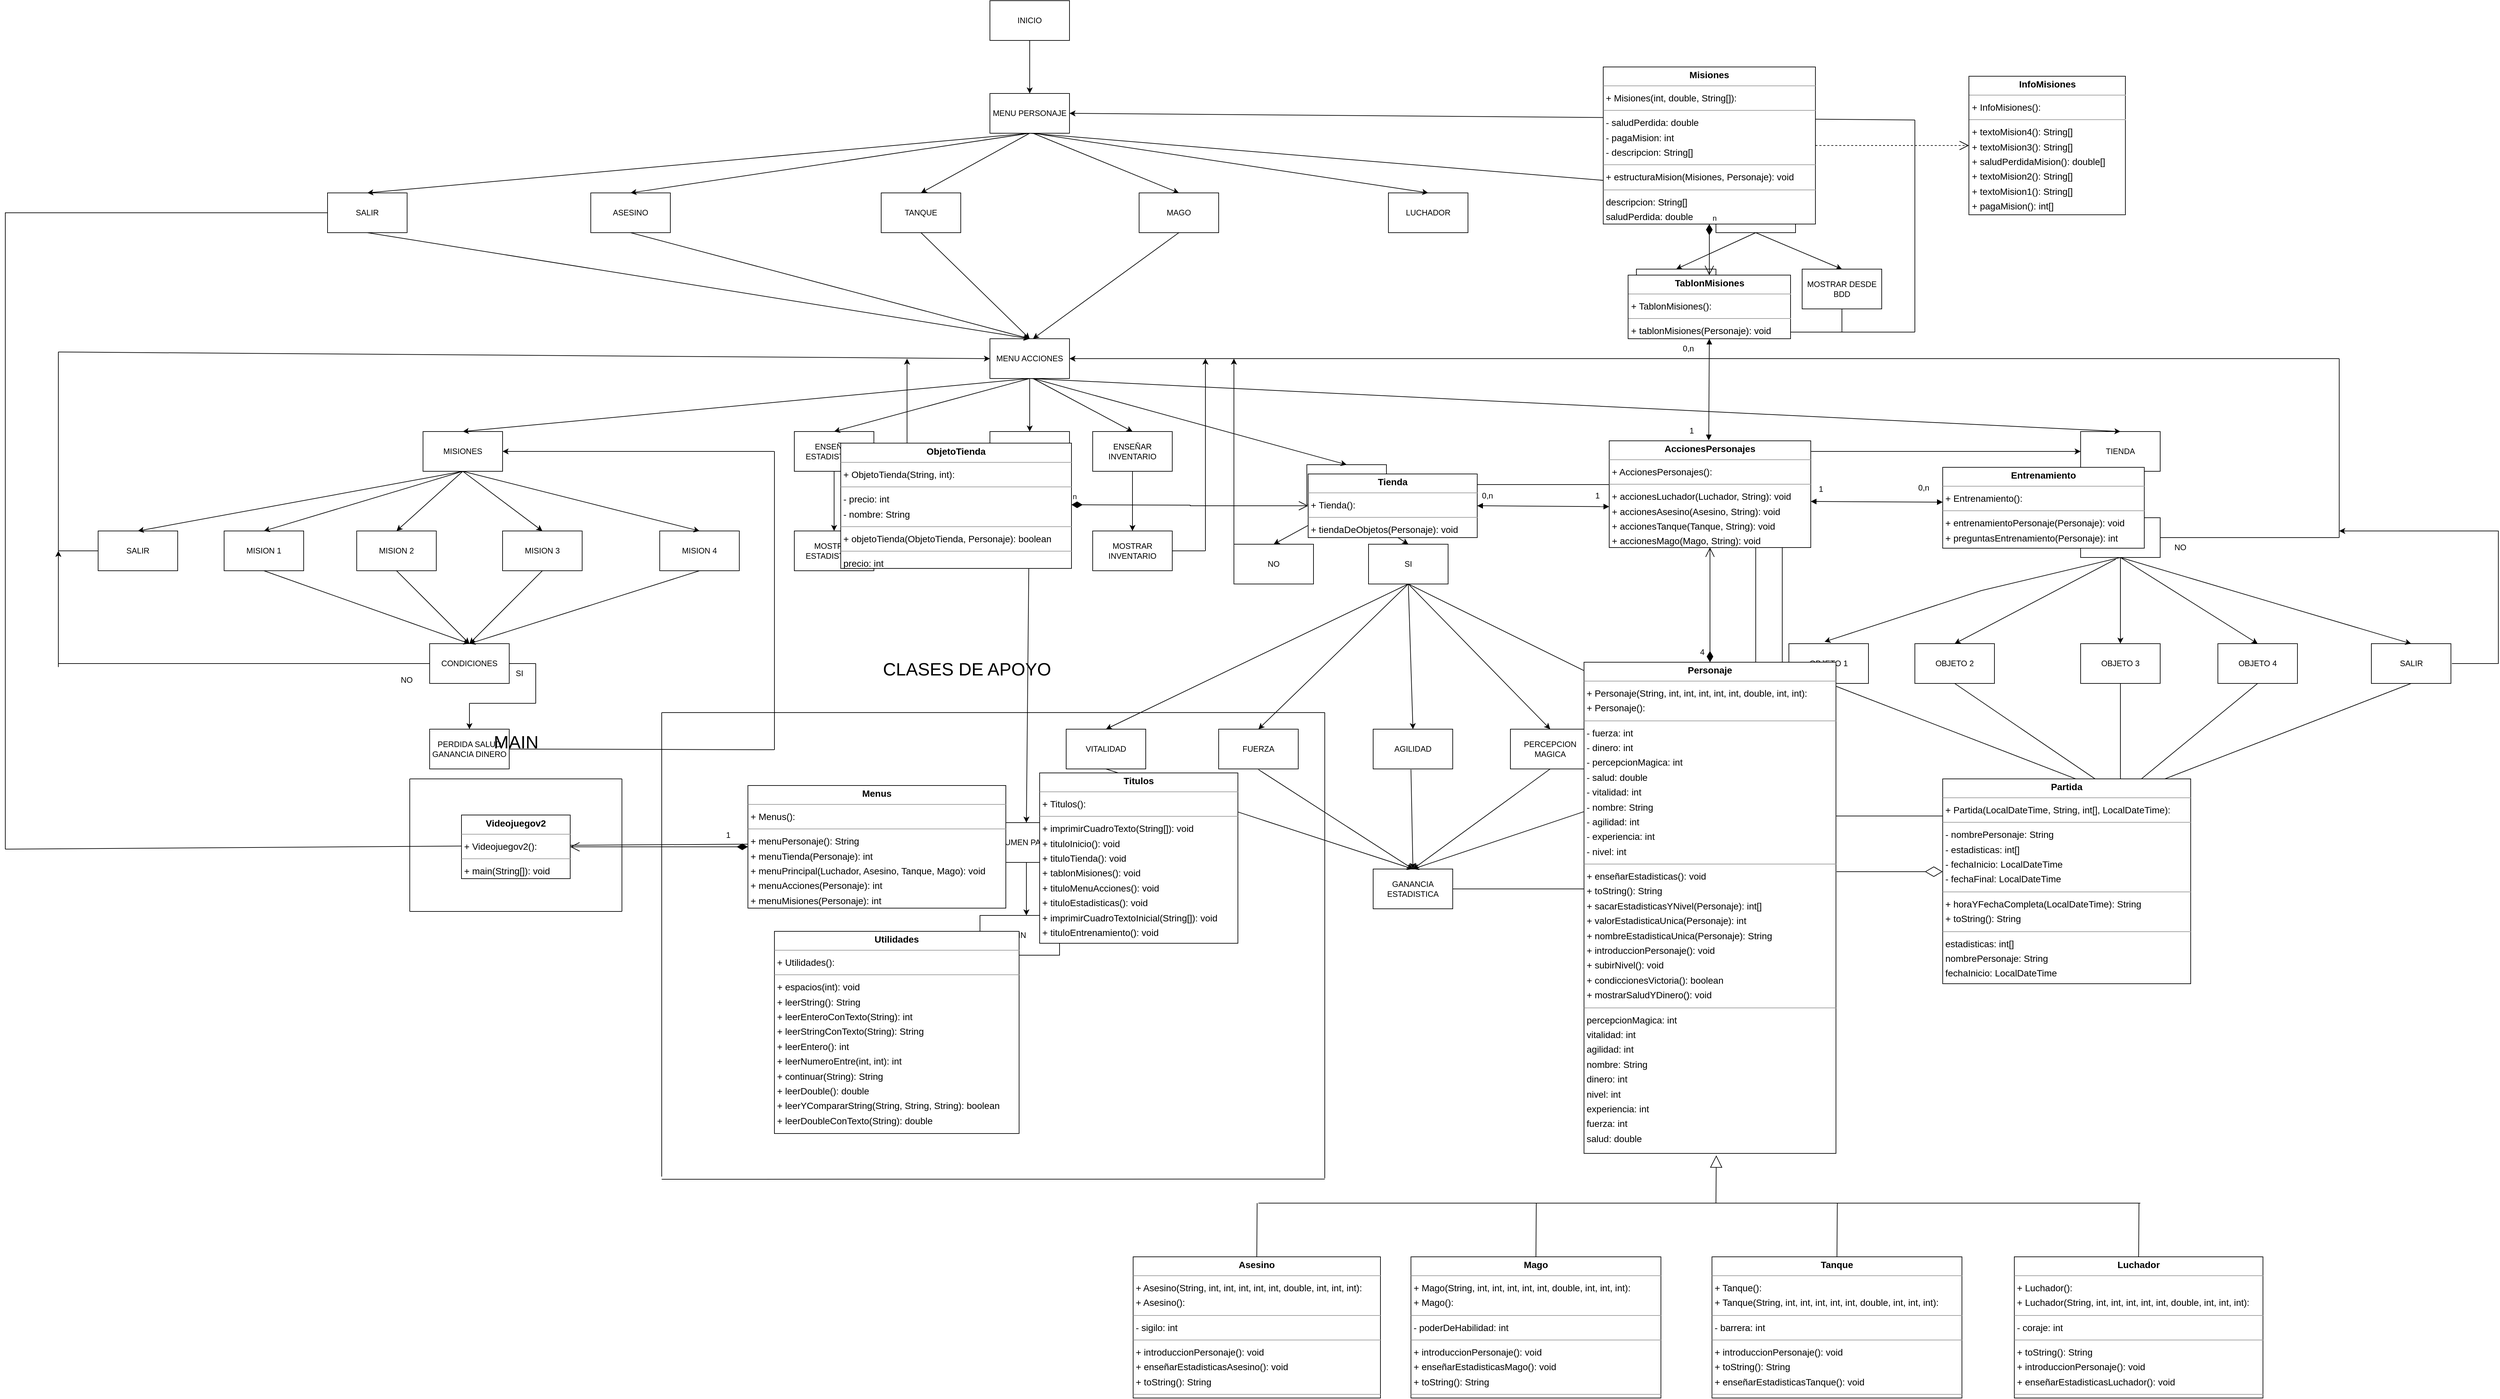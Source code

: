 <mxfile version="26.1.1">
  <diagram name="Página-1" id="KzcUL1TokOk4IiMPHg89">
    <mxGraphModel dx="4522" dy="1476" grid="1" gridSize="10" guides="1" tooltips="1" connect="1" arrows="1" fold="1" page="1" pageScale="1" pageWidth="1654" pageHeight="1169" math="0" shadow="0">
      <root>
        <mxCell id="0" />
        <mxCell id="1" parent="0" />
        <mxCell id="6ZnraQrwlNvPom16-6pB-1" value="INICIO" style="rounded=0;whiteSpace=wrap;html=1;" parent="1" vertex="1">
          <mxGeometry x="885" y="120" width="120" height="60" as="geometry" />
        </mxCell>
        <mxCell id="6ZnraQrwlNvPom16-6pB-2" value="MENU PERSONAJE" style="rounded=0;whiteSpace=wrap;html=1;" parent="1" vertex="1">
          <mxGeometry x="885" y="260" width="120" height="60" as="geometry" />
        </mxCell>
        <mxCell id="6ZnraQrwlNvPom16-6pB-3" value="SALIR" style="rounded=0;whiteSpace=wrap;html=1;" parent="1" vertex="1">
          <mxGeometry x="-114" y="410" width="120" height="60" as="geometry" />
        </mxCell>
        <mxCell id="6ZnraQrwlNvPom16-6pB-4" value="ASESINO" style="rounded=0;whiteSpace=wrap;html=1;" parent="1" vertex="1">
          <mxGeometry x="283" y="410" width="120" height="60" as="geometry" />
        </mxCell>
        <mxCell id="6ZnraQrwlNvPom16-6pB-5" value="TANQUE" style="rounded=0;whiteSpace=wrap;html=1;" parent="1" vertex="1">
          <mxGeometry x="721" y="410" width="120" height="60" as="geometry" />
        </mxCell>
        <mxCell id="6ZnraQrwlNvPom16-6pB-6" value="MAGO" style="rounded=0;whiteSpace=wrap;html=1;" parent="1" vertex="1">
          <mxGeometry x="1110" y="410" width="120" height="60" as="geometry" />
        </mxCell>
        <mxCell id="6ZnraQrwlNvPom16-6pB-10" value="MENU ACCIONES" style="rounded=0;whiteSpace=wrap;html=1;" parent="1" vertex="1">
          <mxGeometry x="885" y="630" width="120" height="60" as="geometry" />
        </mxCell>
        <mxCell id="6ZnraQrwlNvPom16-6pB-12" value="ENSEÑAR ESTADISTICAS" style="rounded=0;whiteSpace=wrap;html=1;" parent="1" vertex="1">
          <mxGeometry x="590" y="770" width="120" height="60" as="geometry" />
        </mxCell>
        <mxCell id="6ZnraQrwlNvPom16-6pB-13" value="MISIONES" style="rounded=0;whiteSpace=wrap;html=1;" parent="1" vertex="1">
          <mxGeometry x="30" y="770" width="120" height="60" as="geometry" />
        </mxCell>
        <mxCell id="6ZnraQrwlNvPom16-6pB-14" value="TIENDA" style="rounded=0;whiteSpace=wrap;html=1;" parent="1" vertex="1">
          <mxGeometry x="2530" y="770" width="120" height="60" as="geometry" />
        </mxCell>
        <mxCell id="6ZnraQrwlNvPom16-6pB-15" value="ENTRENAR" style="rounded=0;whiteSpace=wrap;html=1;" parent="1" vertex="1">
          <mxGeometry x="1363" y="820" width="120" height="60" as="geometry" />
        </mxCell>
        <mxCell id="6ZnraQrwlNvPom16-6pB-16" value="SALIR" style="rounded=0;whiteSpace=wrap;html=1;" parent="1" vertex="1">
          <mxGeometry x="885" y="770" width="120" height="60" as="geometry" />
        </mxCell>
        <mxCell id="6ZnraQrwlNvPom16-6pB-17" value="MISION 2" style="rounded=0;whiteSpace=wrap;html=1;" parent="1" vertex="1">
          <mxGeometry x="-70" y="920" width="120" height="60" as="geometry" />
        </mxCell>
        <mxCell id="6ZnraQrwlNvPom16-6pB-18" value="MISION 1" style="rounded=0;whiteSpace=wrap;html=1;" parent="1" vertex="1">
          <mxGeometry x="-270" y="920" width="120" height="60" as="geometry" />
        </mxCell>
        <mxCell id="6ZnraQrwlNvPom16-6pB-20" value="MISION 4" style="rounded=0;whiteSpace=wrap;html=1;" parent="1" vertex="1">
          <mxGeometry x="387" y="920" width="120" height="60" as="geometry" />
        </mxCell>
        <mxCell id="6ZnraQrwlNvPom16-6pB-21" value="MISION 3" style="rounded=0;whiteSpace=wrap;html=1;" parent="1" vertex="1">
          <mxGeometry x="150" y="920" width="120" height="60" as="geometry" />
        </mxCell>
        <mxCell id="6ZnraQrwlNvPom16-6pB-22" value="MOSTRAR ESTADISTICAS" style="rounded=0;whiteSpace=wrap;html=1;" parent="1" vertex="1">
          <mxGeometry x="590" y="920" width="120" height="60" as="geometry" />
        </mxCell>
        <mxCell id="6ZnraQrwlNvPom16-6pB-23" value="CONDICIONES" style="rounded=0;whiteSpace=wrap;html=1;" parent="1" vertex="1">
          <mxGeometry x="40" y="1090" width="120" height="60" as="geometry" />
        </mxCell>
        <mxCell id="6ZnraQrwlNvPom16-6pB-24" value="NO" style="rounded=0;whiteSpace=wrap;html=1;" parent="1" vertex="1">
          <mxGeometry x="1253" y="940" width="120" height="60" as="geometry" />
        </mxCell>
        <mxCell id="6ZnraQrwlNvPom16-6pB-25" value="SI" style="rounded=0;whiteSpace=wrap;html=1;" parent="1" vertex="1">
          <mxGeometry x="1456" y="940" width="120" height="60" as="geometry" />
        </mxCell>
        <mxCell id="6ZnraQrwlNvPom16-6pB-27" value="VITALIDAD" style="rounded=0;whiteSpace=wrap;html=1;" parent="1" vertex="1">
          <mxGeometry x="1000" y="1219" width="120" height="60" as="geometry" />
        </mxCell>
        <mxCell id="6ZnraQrwlNvPom16-6pB-28" value="AGILIDAD" style="rounded=0;whiteSpace=wrap;html=1;" parent="1" vertex="1">
          <mxGeometry x="1463" y="1219" width="120" height="60" as="geometry" />
        </mxCell>
        <mxCell id="6ZnraQrwlNvPom16-6pB-29" value="FUERZA" style="rounded=0;whiteSpace=wrap;html=1;" parent="1" vertex="1">
          <mxGeometry x="1230" y="1219" width="120" height="60" as="geometry" />
        </mxCell>
        <mxCell id="6ZnraQrwlNvPom16-6pB-30" value="PERCEPCION MAGICA" style="rounded=0;whiteSpace=wrap;html=1;" parent="1" vertex="1">
          <mxGeometry x="1670" y="1219" width="120" height="60" as="geometry" />
        </mxCell>
        <mxCell id="6ZnraQrwlNvPom16-6pB-31" value="ESPECIAL" style="rounded=0;whiteSpace=wrap;html=1;" parent="1" vertex="1">
          <mxGeometry x="1900" y="1219" width="120" height="60" as="geometry" />
        </mxCell>
        <mxCell id="6ZnraQrwlNvPom16-6pB-32" value="OBJETO 2" style="rounded=0;whiteSpace=wrap;html=1;" parent="1" vertex="1">
          <mxGeometry x="2280" y="1090" width="120" height="60" as="geometry" />
        </mxCell>
        <mxCell id="6ZnraQrwlNvPom16-6pB-33" value="OBJETO 1" style="rounded=0;whiteSpace=wrap;html=1;" parent="1" vertex="1">
          <mxGeometry x="2090" y="1090" width="120" height="60" as="geometry" />
        </mxCell>
        <mxCell id="6ZnraQrwlNvPom16-6pB-34" value="OBJETO 4" style="rounded=0;whiteSpace=wrap;html=1;" parent="1" vertex="1">
          <mxGeometry x="2737" y="1090" width="120" height="60" as="geometry" />
        </mxCell>
        <mxCell id="6ZnraQrwlNvPom16-6pB-35" value="OBJETO 3" style="rounded=0;whiteSpace=wrap;html=1;" parent="1" vertex="1">
          <mxGeometry x="2530" y="1090" width="120" height="60" as="geometry" />
        </mxCell>
        <mxCell id="6ZnraQrwlNvPom16-6pB-36" value="CONDICION" style="rounded=0;whiteSpace=wrap;html=1;" parent="1" vertex="1">
          <mxGeometry x="2530" y="900" width="120" height="60" as="geometry" />
        </mxCell>
        <mxCell id="6ZnraQrwlNvPom16-6pB-38" value="SALIR" style="rounded=0;whiteSpace=wrap;html=1;" parent="1" vertex="1">
          <mxGeometry x="2968.5" y="1090" width="120" height="60" as="geometry" />
        </mxCell>
        <mxCell id="6ZnraQrwlNvPom16-6pB-39" value="SALIR" style="rounded=0;whiteSpace=wrap;html=1;" parent="1" vertex="1">
          <mxGeometry x="-460" y="920" width="120" height="60" as="geometry" />
        </mxCell>
        <mxCell id="6ZnraQrwlNvPom16-6pB-41" value="" style="endArrow=classic;html=1;rounded=0;exitX=0.5;exitY=1;exitDx=0;exitDy=0;" parent="1" source="6ZnraQrwlNvPom16-6pB-6" edge="1">
          <mxGeometry width="50" height="50" relative="1" as="geometry">
            <mxPoint x="410" y="240" as="sourcePoint" />
            <mxPoint x="950" y="630" as="targetPoint" />
          </mxGeometry>
        </mxCell>
        <mxCell id="6ZnraQrwlNvPom16-6pB-43" value="" style="endArrow=classic;html=1;rounded=0;exitX=0.5;exitY=1;exitDx=0;exitDy=0;" parent="1" source="6ZnraQrwlNvPom16-6pB-21" edge="1">
          <mxGeometry width="50" height="50" relative="1" as="geometry">
            <mxPoint x="695" y="648" as="sourcePoint" />
            <mxPoint x="100" y="1090" as="targetPoint" />
            <Array as="points">
              <mxPoint x="210" y="980" />
            </Array>
          </mxGeometry>
        </mxCell>
        <mxCell id="6ZnraQrwlNvPom16-6pB-44" value="" style="endArrow=classic;html=1;rounded=0;exitX=0.5;exitY=1;exitDx=0;exitDy=0;entryX=0.5;entryY=0;entryDx=0;entryDy=0;" parent="1" source="6ZnraQrwlNvPom16-6pB-17" target="6ZnraQrwlNvPom16-6pB-23" edge="1">
          <mxGeometry width="50" height="50" relative="1" as="geometry">
            <mxPoint x="695" y="648" as="sourcePoint" />
            <mxPoint x="745" y="598" as="targetPoint" />
          </mxGeometry>
        </mxCell>
        <mxCell id="6ZnraQrwlNvPom16-6pB-45" value="" style="endArrow=classic;html=1;rounded=0;exitX=0.5;exitY=1;exitDx=0;exitDy=0;entryX=0.5;entryY=0;entryDx=0;entryDy=0;" parent="1" source="6ZnraQrwlNvPom16-6pB-18" target="6ZnraQrwlNvPom16-6pB-23" edge="1">
          <mxGeometry width="50" height="50" relative="1" as="geometry">
            <mxPoint x="695" y="648" as="sourcePoint" />
            <mxPoint x="745" y="598" as="targetPoint" />
          </mxGeometry>
        </mxCell>
        <mxCell id="6ZnraQrwlNvPom16-6pB-46" value="" style="endArrow=classic;html=1;rounded=0;exitX=0.5;exitY=1;exitDx=0;exitDy=0;entryX=0.5;entryY=0;entryDx=0;entryDy=0;" parent="1" source="6ZnraQrwlNvPom16-6pB-13" target="6ZnraQrwlNvPom16-6pB-20" edge="1">
          <mxGeometry width="50" height="50" relative="1" as="geometry">
            <mxPoint x="695" y="648" as="sourcePoint" />
            <mxPoint x="745" y="598" as="targetPoint" />
          </mxGeometry>
        </mxCell>
        <mxCell id="6ZnraQrwlNvPom16-6pB-47" value="" style="endArrow=classic;html=1;rounded=0;exitX=0.5;exitY=1;exitDx=0;exitDy=0;entryX=0.5;entryY=0;entryDx=0;entryDy=0;" parent="1" source="6ZnraQrwlNvPom16-6pB-13" target="6ZnraQrwlNvPom16-6pB-21" edge="1">
          <mxGeometry width="50" height="50" relative="1" as="geometry">
            <mxPoint x="695" y="648" as="sourcePoint" />
            <mxPoint x="745" y="598" as="targetPoint" />
          </mxGeometry>
        </mxCell>
        <mxCell id="6ZnraQrwlNvPom16-6pB-48" value="" style="endArrow=classic;html=1;rounded=0;exitX=0.5;exitY=1;exitDx=0;exitDy=0;entryX=0.5;entryY=0;entryDx=0;entryDy=0;" parent="1" source="6ZnraQrwlNvPom16-6pB-13" target="6ZnraQrwlNvPom16-6pB-17" edge="1">
          <mxGeometry width="50" height="50" relative="1" as="geometry">
            <mxPoint x="695" y="648" as="sourcePoint" />
            <mxPoint x="745" y="598" as="targetPoint" />
          </mxGeometry>
        </mxCell>
        <mxCell id="6ZnraQrwlNvPom16-6pB-49" value="" style="endArrow=classic;html=1;rounded=0;exitX=0.5;exitY=1;exitDx=0;exitDy=0;entryX=0.5;entryY=0;entryDx=0;entryDy=0;" parent="1" source="6ZnraQrwlNvPom16-6pB-13" target="6ZnraQrwlNvPom16-6pB-18" edge="1">
          <mxGeometry width="50" height="50" relative="1" as="geometry">
            <mxPoint x="695" y="648" as="sourcePoint" />
            <mxPoint x="745" y="598" as="targetPoint" />
          </mxGeometry>
        </mxCell>
        <mxCell id="6ZnraQrwlNvPom16-6pB-50" value="" style="endArrow=classic;html=1;rounded=0;exitX=0.5;exitY=1;exitDx=0;exitDy=0;entryX=0.5;entryY=0;entryDx=0;entryDy=0;" parent="1" source="6ZnraQrwlNvPom16-6pB-13" target="6ZnraQrwlNvPom16-6pB-39" edge="1">
          <mxGeometry width="50" height="50" relative="1" as="geometry">
            <mxPoint x="720" y="260" as="sourcePoint" />
            <mxPoint x="770" y="210" as="targetPoint" />
          </mxGeometry>
        </mxCell>
        <mxCell id="6ZnraQrwlNvPom16-6pB-51" value="" style="endArrow=classic;html=1;rounded=0;exitX=0.5;exitY=1;exitDx=0;exitDy=0;entryX=0.5;entryY=0;entryDx=0;entryDy=0;" parent="1" source="6ZnraQrwlNvPom16-6pB-10" target="6ZnraQrwlNvPom16-6pB-14" edge="1">
          <mxGeometry width="50" height="50" relative="1" as="geometry">
            <mxPoint x="720" y="260" as="sourcePoint" />
            <mxPoint x="770" y="210" as="targetPoint" />
          </mxGeometry>
        </mxCell>
        <mxCell id="6ZnraQrwlNvPom16-6pB-52" value="" style="endArrow=classic;html=1;rounded=0;entryX=0.5;entryY=0;entryDx=0;entryDy=0;" parent="1" target="6ZnraQrwlNvPom16-6pB-15" edge="1">
          <mxGeometry width="50" height="50" relative="1" as="geometry">
            <mxPoint x="950" y="690" as="sourcePoint" />
            <mxPoint x="770" y="210" as="targetPoint" />
          </mxGeometry>
        </mxCell>
        <mxCell id="6ZnraQrwlNvPom16-6pB-53" value="" style="endArrow=classic;html=1;rounded=0;exitX=0.5;exitY=1;exitDx=0;exitDy=0;entryX=0.5;entryY=0;entryDx=0;entryDy=0;" parent="1" source="6ZnraQrwlNvPom16-6pB-10" target="6ZnraQrwlNvPom16-6pB-13" edge="1">
          <mxGeometry width="50" height="50" relative="1" as="geometry">
            <mxPoint x="720" y="260" as="sourcePoint" />
            <mxPoint x="770" y="210" as="targetPoint" />
          </mxGeometry>
        </mxCell>
        <mxCell id="6ZnraQrwlNvPom16-6pB-54" value="" style="endArrow=classic;html=1;rounded=0;exitX=0.5;exitY=1;exitDx=0;exitDy=0;entryX=0.5;entryY=0;entryDx=0;entryDy=0;" parent="1" source="6ZnraQrwlNvPom16-6pB-10" target="6ZnraQrwlNvPom16-6pB-12" edge="1">
          <mxGeometry width="50" height="50" relative="1" as="geometry">
            <mxPoint x="720" y="260" as="sourcePoint" />
            <mxPoint x="770" y="210" as="targetPoint" />
          </mxGeometry>
        </mxCell>
        <mxCell id="6ZnraQrwlNvPom16-6pB-55" value="" style="endArrow=classic;html=1;rounded=0;exitX=0.5;exitY=1;exitDx=0;exitDy=0;entryX=0.5;entryY=0;entryDx=0;entryDy=0;" parent="1" source="6ZnraQrwlNvPom16-6pB-10" target="6ZnraQrwlNvPom16-6pB-16" edge="1">
          <mxGeometry width="50" height="50" relative="1" as="geometry">
            <mxPoint x="720" y="260" as="sourcePoint" />
            <mxPoint x="770" y="210" as="targetPoint" />
          </mxGeometry>
        </mxCell>
        <mxCell id="6ZnraQrwlNvPom16-6pB-56" value="" style="endArrow=classic;html=1;rounded=0;exitX=0.5;exitY=1;exitDx=0;exitDy=0;entryX=0.5;entryY=0;entryDx=0;entryDy=0;" parent="1" source="6ZnraQrwlNvPom16-6pB-5" target="6ZnraQrwlNvPom16-6pB-10" edge="1">
          <mxGeometry width="50" height="50" relative="1" as="geometry">
            <mxPoint x="720" y="260" as="sourcePoint" />
            <mxPoint x="770" y="210" as="targetPoint" />
          </mxGeometry>
        </mxCell>
        <mxCell id="6ZnraQrwlNvPom16-6pB-57" value="" style="endArrow=classic;html=1;rounded=0;exitX=0.5;exitY=1;exitDx=0;exitDy=0;entryX=0.5;entryY=0;entryDx=0;entryDy=0;" parent="1" source="6ZnraQrwlNvPom16-6pB-4" target="6ZnraQrwlNvPom16-6pB-10" edge="1">
          <mxGeometry width="50" height="50" relative="1" as="geometry">
            <mxPoint x="720" y="260" as="sourcePoint" />
            <mxPoint x="770" y="210" as="targetPoint" />
          </mxGeometry>
        </mxCell>
        <mxCell id="6ZnraQrwlNvPom16-6pB-58" value="" style="endArrow=classic;html=1;rounded=0;exitX=0.5;exitY=1;exitDx=0;exitDy=0;entryX=0.5;entryY=0;entryDx=0;entryDy=0;" parent="1" source="6ZnraQrwlNvPom16-6pB-3" target="6ZnraQrwlNvPom16-6pB-10" edge="1">
          <mxGeometry width="50" height="50" relative="1" as="geometry">
            <mxPoint x="720" y="260" as="sourcePoint" />
            <mxPoint x="770" y="210" as="targetPoint" />
          </mxGeometry>
        </mxCell>
        <mxCell id="6ZnraQrwlNvPom16-6pB-59" value="" style="endArrow=classic;html=1;rounded=0;entryX=0.5;entryY=0;entryDx=0;entryDy=0;" parent="1" target="6ZnraQrwlNvPom16-6pB-6" edge="1">
          <mxGeometry width="50" height="50" relative="1" as="geometry">
            <mxPoint x="950" y="320" as="sourcePoint" />
            <mxPoint x="510" y="210" as="targetPoint" />
          </mxGeometry>
        </mxCell>
        <mxCell id="6ZnraQrwlNvPom16-6pB-60" value="" style="endArrow=classic;html=1;rounded=0;exitX=0.5;exitY=1;exitDx=0;exitDy=0;entryX=0.5;entryY=0;entryDx=0;entryDy=0;" parent="1" source="6ZnraQrwlNvPom16-6pB-2" target="6ZnraQrwlNvPom16-6pB-3" edge="1">
          <mxGeometry width="50" height="50" relative="1" as="geometry">
            <mxPoint x="685" y="320" as="sourcePoint" />
            <mxPoint x="510" y="210" as="targetPoint" />
          </mxGeometry>
        </mxCell>
        <mxCell id="6ZnraQrwlNvPom16-6pB-61" value="" style="endArrow=classic;html=1;rounded=0;exitX=0.5;exitY=1;exitDx=0;exitDy=0;entryX=0.5;entryY=0;entryDx=0;entryDy=0;" parent="1" source="6ZnraQrwlNvPom16-6pB-2" target="6ZnraQrwlNvPom16-6pB-4" edge="1">
          <mxGeometry width="50" height="50" relative="1" as="geometry">
            <mxPoint x="685" y="320" as="sourcePoint" />
            <mxPoint x="510" y="210" as="targetPoint" />
          </mxGeometry>
        </mxCell>
        <mxCell id="6ZnraQrwlNvPom16-6pB-62" value="" style="endArrow=classic;html=1;rounded=0;exitX=0.5;exitY=1;exitDx=0;exitDy=0;entryX=0.5;entryY=0;entryDx=0;entryDy=0;" parent="1" source="6ZnraQrwlNvPom16-6pB-2" target="6ZnraQrwlNvPom16-6pB-5" edge="1">
          <mxGeometry width="50" height="50" relative="1" as="geometry">
            <mxPoint x="685" y="320" as="sourcePoint" />
            <mxPoint x="510" y="210" as="targetPoint" />
          </mxGeometry>
        </mxCell>
        <mxCell id="6ZnraQrwlNvPom16-6pB-63" value="" style="endArrow=classic;html=1;rounded=0;exitX=0.5;exitY=1;exitDx=0;exitDy=0;entryX=0.5;entryY=0;entryDx=0;entryDy=0;" parent="1" source="6ZnraQrwlNvPom16-6pB-1" target="6ZnraQrwlNvPom16-6pB-2" edge="1">
          <mxGeometry width="50" height="50" relative="1" as="geometry">
            <mxPoint x="720" y="260" as="sourcePoint" />
            <mxPoint x="770" y="210" as="targetPoint" />
          </mxGeometry>
        </mxCell>
        <mxCell id="6ZnraQrwlNvPom16-6pB-65" value="" style="endArrow=classic;html=1;rounded=0;exitX=0;exitY=0.5;exitDx=0;exitDy=0;" parent="1" source="6ZnraQrwlNvPom16-6pB-24" edge="1">
          <mxGeometry width="50" height="50" relative="1" as="geometry">
            <mxPoint x="3010" y="860" as="sourcePoint" />
            <mxPoint x="1253" y="660" as="targetPoint" />
          </mxGeometry>
        </mxCell>
        <mxCell id="6ZnraQrwlNvPom16-6pB-66" value="" style="endArrow=classic;html=1;rounded=0;exitX=0.5;exitY=1;exitDx=0;exitDy=0;" parent="1" source="6ZnraQrwlNvPom16-6pB-103" edge="1">
          <mxGeometry width="50" height="50" relative="1" as="geometry">
            <mxPoint x="3010" y="860" as="sourcePoint" />
            <mxPoint x="940" y="1500" as="targetPoint" />
          </mxGeometry>
        </mxCell>
        <mxCell id="6ZnraQrwlNvPom16-6pB-67" value="" style="endArrow=classic;html=1;rounded=0;exitX=0.5;exitY=1;exitDx=0;exitDy=0;" parent="1" source="6ZnraQrwlNvPom16-6pB-16" edge="1">
          <mxGeometry width="50" height="50" relative="1" as="geometry">
            <mxPoint x="3010" y="860" as="sourcePoint" />
            <mxPoint x="940" y="1360" as="targetPoint" />
          </mxGeometry>
        </mxCell>
        <mxCell id="6ZnraQrwlNvPom16-6pB-68" value="" style="endArrow=classic;html=1;rounded=0;" parent="1" edge="1">
          <mxGeometry width="50" height="50" relative="1" as="geometry">
            <mxPoint x="3080" y="920" as="sourcePoint" />
            <mxPoint x="2920" y="920" as="targetPoint" />
          </mxGeometry>
        </mxCell>
        <mxCell id="6ZnraQrwlNvPom16-6pB-69" value="" style="endArrow=classic;html=1;rounded=0;entryX=1;entryY=0.5;entryDx=0;entryDy=0;" parent="1" target="6ZnraQrwlNvPom16-6pB-10" edge="1">
          <mxGeometry width="50" height="50" relative="1" as="geometry">
            <mxPoint x="2920" y="660" as="sourcePoint" />
            <mxPoint x="3060" y="810" as="targetPoint" />
          </mxGeometry>
        </mxCell>
        <mxCell id="6ZnraQrwlNvPom16-6pB-70" value="" style="endArrow=classic;html=1;rounded=0;exitX=0.5;exitY=1;exitDx=0;exitDy=0;entryX=0.5;entryY=0;entryDx=0;entryDy=0;" parent="1" source="6ZnraQrwlNvPom16-6pB-36" target="6ZnraQrwlNvPom16-6pB-38" edge="1">
          <mxGeometry width="50" height="50" relative="1" as="geometry">
            <mxPoint x="3010" y="860" as="sourcePoint" />
            <mxPoint x="3060" y="810" as="targetPoint" />
          </mxGeometry>
        </mxCell>
        <mxCell id="6ZnraQrwlNvPom16-6pB-71" value="" style="endArrow=classic;html=1;rounded=0;exitX=0.5;exitY=1;exitDx=0;exitDy=0;entryX=0.5;entryY=0;entryDx=0;entryDy=0;" parent="1" source="6ZnraQrwlNvPom16-6pB-36" target="6ZnraQrwlNvPom16-6pB-34" edge="1">
          <mxGeometry width="50" height="50" relative="1" as="geometry">
            <mxPoint x="3010" y="860" as="sourcePoint" />
            <mxPoint x="3060" y="810" as="targetPoint" />
          </mxGeometry>
        </mxCell>
        <mxCell id="6ZnraQrwlNvPom16-6pB-73" value="" style="endArrow=classic;html=1;rounded=0;entryX=0.5;entryY=0;entryDx=0;entryDy=0;exitX=0.5;exitY=1;exitDx=0;exitDy=0;" parent="1" source="6ZnraQrwlNvPom16-6pB-36" target="6ZnraQrwlNvPom16-6pB-35" edge="1">
          <mxGeometry width="50" height="50" relative="1" as="geometry">
            <mxPoint x="2500" y="1010" as="sourcePoint" />
            <mxPoint x="3060" y="810" as="targetPoint" />
          </mxGeometry>
        </mxCell>
        <mxCell id="6ZnraQrwlNvPom16-6pB-74" value="" style="endArrow=classic;html=1;rounded=0;exitX=0.441;exitY=1.044;exitDx=0;exitDy=0;entryX=0.5;entryY=0;entryDx=0;entryDy=0;exitPerimeter=0;" parent="1" source="6ZnraQrwlNvPom16-6pB-36" target="6ZnraQrwlNvPom16-6pB-32" edge="1">
          <mxGeometry width="50" height="50" relative="1" as="geometry">
            <mxPoint x="2500" y="1010" as="sourcePoint" />
            <mxPoint x="3060" y="810" as="targetPoint" />
          </mxGeometry>
        </mxCell>
        <mxCell id="6ZnraQrwlNvPom16-6pB-75" value="" style="endArrow=classic;html=1;rounded=0;entryX=0.448;entryY=-0.047;entryDx=0;entryDy=0;entryPerimeter=0;exitX=0.5;exitY=1;exitDx=0;exitDy=0;" parent="1" source="6ZnraQrwlNvPom16-6pB-36" target="6ZnraQrwlNvPom16-6pB-33" edge="1">
          <mxGeometry width="50" height="50" relative="1" as="geometry">
            <mxPoint x="2590" y="970" as="sourcePoint" />
            <mxPoint x="3060" y="810" as="targetPoint" />
            <Array as="points">
              <mxPoint x="2380" y="1010" />
            </Array>
          </mxGeometry>
        </mxCell>
        <mxCell id="6ZnraQrwlNvPom16-6pB-76" value="" style="endArrow=classic;html=1;rounded=0;exitX=0.5;exitY=1;exitDx=0;exitDy=0;entryX=0.5;entryY=0;entryDx=0;entryDy=0;" parent="1" source="6ZnraQrwlNvPom16-6pB-14" target="6ZnraQrwlNvPom16-6pB-36" edge="1">
          <mxGeometry width="50" height="50" relative="1" as="geometry">
            <mxPoint x="3010" y="860" as="sourcePoint" />
            <mxPoint x="3060" y="810" as="targetPoint" />
          </mxGeometry>
        </mxCell>
        <mxCell id="6ZnraQrwlNvPom16-6pB-77" value="" style="endArrow=classic;html=1;rounded=0;entryX=0.5;entryY=0;entryDx=0;entryDy=0;exitX=0.5;exitY=1;exitDx=0;exitDy=0;" parent="1" source="6ZnraQrwlNvPom16-6pB-25" target="6ZnraQrwlNvPom16-6pB-31" edge="1">
          <mxGeometry width="50" height="50" relative="1" as="geometry">
            <mxPoint x="1526.636" y="1000" as="sourcePoint" />
            <mxPoint x="643" y="900" as="targetPoint" />
          </mxGeometry>
        </mxCell>
        <mxCell id="6ZnraQrwlNvPom16-6pB-78" value="" style="endArrow=classic;html=1;rounded=0;exitX=0.5;exitY=1;exitDx=0;exitDy=0;entryX=0.5;entryY=0;entryDx=0;entryDy=0;" parent="1" source="6ZnraQrwlNvPom16-6pB-25" target="6ZnraQrwlNvPom16-6pB-30" edge="1">
          <mxGeometry width="50" height="50" relative="1" as="geometry">
            <mxPoint x="593" y="950" as="sourcePoint" />
            <mxPoint x="643" y="900" as="targetPoint" />
          </mxGeometry>
        </mxCell>
        <mxCell id="6ZnraQrwlNvPom16-6pB-79" value="" style="endArrow=classic;html=1;rounded=0;exitX=0.5;exitY=1;exitDx=0;exitDy=0;entryX=0.5;entryY=0;entryDx=0;entryDy=0;" parent="1" source="6ZnraQrwlNvPom16-6pB-25" target="6ZnraQrwlNvPom16-6pB-28" edge="1">
          <mxGeometry width="50" height="50" relative="1" as="geometry">
            <mxPoint x="593" y="950" as="sourcePoint" />
            <mxPoint x="643" y="900" as="targetPoint" />
          </mxGeometry>
        </mxCell>
        <mxCell id="6ZnraQrwlNvPom16-6pB-80" value="" style="endArrow=classic;html=1;rounded=0;entryX=0.5;entryY=0;entryDx=0;entryDy=0;exitX=0.5;exitY=1;exitDx=0;exitDy=0;" parent="1" source="6ZnraQrwlNvPom16-6pB-25" target="6ZnraQrwlNvPom16-6pB-29" edge="1">
          <mxGeometry width="50" height="50" relative="1" as="geometry">
            <mxPoint x="593" y="950" as="sourcePoint" />
            <mxPoint x="643" y="900" as="targetPoint" />
          </mxGeometry>
        </mxCell>
        <mxCell id="6ZnraQrwlNvPom16-6pB-81" value="" style="endArrow=classic;html=1;rounded=0;exitX=0.5;exitY=1;exitDx=0;exitDy=0;entryX=0.5;entryY=0;entryDx=0;entryDy=0;" parent="1" source="6ZnraQrwlNvPom16-6pB-25" target="6ZnraQrwlNvPom16-6pB-27" edge="1">
          <mxGeometry width="50" height="50" relative="1" as="geometry">
            <mxPoint x="410" y="900" as="sourcePoint" />
            <mxPoint x="880" y="1170" as="targetPoint" />
          </mxGeometry>
        </mxCell>
        <mxCell id="6ZnraQrwlNvPom16-6pB-82" value="" style="endArrow=classic;html=1;rounded=0;entryX=0.5;entryY=0;entryDx=0;entryDy=0;" parent="1" target="6ZnraQrwlNvPom16-6pB-25" edge="1">
          <mxGeometry width="50" height="50" relative="1" as="geometry">
            <mxPoint x="1423" y="880" as="sourcePoint" />
            <mxPoint x="643" y="900" as="targetPoint" />
          </mxGeometry>
        </mxCell>
        <mxCell id="6ZnraQrwlNvPom16-6pB-83" value="" style="endArrow=classic;html=1;rounded=0;exitX=0.5;exitY=1;exitDx=0;exitDy=0;entryX=0.5;entryY=0;entryDx=0;entryDy=0;" parent="1" source="6ZnraQrwlNvPom16-6pB-15" target="6ZnraQrwlNvPom16-6pB-24" edge="1">
          <mxGeometry width="50" height="50" relative="1" as="geometry">
            <mxPoint x="593" y="950" as="sourcePoint" />
            <mxPoint x="643" y="900" as="targetPoint" />
          </mxGeometry>
        </mxCell>
        <mxCell id="6ZnraQrwlNvPom16-6pB-84" value="" style="endArrow=classic;html=1;rounded=0;exitX=0.5;exitY=1;exitDx=0;exitDy=0;entryX=0.5;entryY=0;entryDx=0;entryDy=0;" parent="1" source="6ZnraQrwlNvPom16-6pB-12" target="6ZnraQrwlNvPom16-6pB-22" edge="1">
          <mxGeometry width="50" height="50" relative="1" as="geometry">
            <mxPoint x="410" y="900" as="sourcePoint" />
            <mxPoint x="460" y="850" as="targetPoint" />
          </mxGeometry>
        </mxCell>
        <mxCell id="6ZnraQrwlNvPom16-6pB-85" value="" style="endArrow=classic;html=1;rounded=0;exitX=0.5;exitY=1;exitDx=0;exitDy=0;entryX=0.5;entryY=0;entryDx=0;entryDy=0;" parent="1" source="6ZnraQrwlNvPom16-6pB-20" target="6ZnraQrwlNvPom16-6pB-23" edge="1">
          <mxGeometry width="50" height="50" relative="1" as="geometry">
            <mxPoint x="410" y="900" as="sourcePoint" />
            <mxPoint x="460" y="850" as="targetPoint" />
          </mxGeometry>
        </mxCell>
        <mxCell id="6ZnraQrwlNvPom16-6pB-88" value="&lt;span style=&quot;text-wrap-mode: wrap;&quot;&gt;SI&lt;/span&gt;" style="text;html=1;align=center;verticalAlign=middle;resizable=0;points=[];autosize=1;strokeColor=none;fillColor=none;" parent="1" vertex="1">
          <mxGeometry x="2481" y="920" width="30" height="30" as="geometry" />
        </mxCell>
        <mxCell id="6ZnraQrwlNvPom16-6pB-89" value="&lt;span style=&quot;text-wrap-mode: wrap;&quot;&gt;NO&lt;/span&gt;" style="text;html=1;align=center;verticalAlign=middle;resizable=0;points=[];autosize=1;strokeColor=none;fillColor=none;" parent="1" vertex="1">
          <mxGeometry x="2660" y="930" width="40" height="30" as="geometry" />
        </mxCell>
        <mxCell id="6ZnraQrwlNvPom16-6pB-90" value="" style="endArrow=none;html=1;rounded=0;" parent="1" edge="1">
          <mxGeometry width="50" height="50" relative="1" as="geometry">
            <mxPoint x="200" y="1180" as="sourcePoint" />
            <mxPoint x="100" y="1180" as="targetPoint" />
          </mxGeometry>
        </mxCell>
        <mxCell id="6ZnraQrwlNvPom16-6pB-91" value="" style="endArrow=none;html=1;rounded=0;" parent="1" edge="1">
          <mxGeometry width="50" height="50" relative="1" as="geometry">
            <mxPoint x="200" y="1120" as="sourcePoint" />
            <mxPoint x="200" y="1180" as="targetPoint" />
          </mxGeometry>
        </mxCell>
        <mxCell id="6ZnraQrwlNvPom16-6pB-92" value="" style="endArrow=none;html=1;rounded=0;exitX=1;exitY=0.5;exitDx=0;exitDy=0;" parent="1" source="6ZnraQrwlNvPom16-6pB-23" edge="1">
          <mxGeometry width="50" height="50" relative="1" as="geometry">
            <mxPoint x="185" y="700" as="sourcePoint" />
            <mxPoint x="200" y="1120" as="targetPoint" />
          </mxGeometry>
        </mxCell>
        <mxCell id="6ZnraQrwlNvPom16-6pB-93" value="" style="endArrow=none;html=1;rounded=0;" parent="1" edge="1">
          <mxGeometry width="50" height="50" relative="1" as="geometry">
            <mxPoint x="-520" y="950" as="sourcePoint" />
            <mxPoint x="-520" y="650" as="targetPoint" />
          </mxGeometry>
        </mxCell>
        <mxCell id="6ZnraQrwlNvPom16-6pB-94" value="" style="endArrow=none;html=1;rounded=0;exitX=0;exitY=0.5;exitDx=0;exitDy=0;" parent="1" source="6ZnraQrwlNvPom16-6pB-39" edge="1">
          <mxGeometry width="50" height="50" relative="1" as="geometry">
            <mxPoint x="185" y="700" as="sourcePoint" />
            <mxPoint x="-520" y="950" as="targetPoint" />
          </mxGeometry>
        </mxCell>
        <mxCell id="6ZnraQrwlNvPom16-6pB-95" value="" style="endArrow=none;html=1;rounded=0;" parent="1" edge="1">
          <mxGeometry width="50" height="50" relative="1" as="geometry">
            <mxPoint x="560" y="1250" as="sourcePoint" />
            <mxPoint x="560" y="800" as="targetPoint" />
          </mxGeometry>
        </mxCell>
        <mxCell id="6ZnraQrwlNvPom16-6pB-96" value="" style="endArrow=none;html=1;rounded=0;exitX=1;exitY=0.5;exitDx=0;exitDy=0;" parent="1" source="6ZnraQrwlNvPom16-6pB-112" edge="1">
          <mxGeometry width="50" height="50" relative="1" as="geometry">
            <mxPoint x="560" y="1270" as="sourcePoint" />
            <mxPoint x="560" y="1250" as="targetPoint" />
          </mxGeometry>
        </mxCell>
        <mxCell id="6ZnraQrwlNvPom16-6pB-97" value="" style="endArrow=none;html=1;rounded=0;" parent="1" edge="1">
          <mxGeometry width="50" height="50" relative="1" as="geometry">
            <mxPoint x="3080" y="920" as="sourcePoint" />
            <mxPoint x="3090" y="1120" as="targetPoint" />
            <Array as="points">
              <mxPoint x="3160" y="920" />
              <mxPoint x="3160" y="1120" />
            </Array>
          </mxGeometry>
        </mxCell>
        <mxCell id="6ZnraQrwlNvPom16-6pB-100" value="" style="endArrow=none;html=1;rounded=0;" parent="1" edge="1">
          <mxGeometry width="50" height="50" relative="1" as="geometry">
            <mxPoint x="2920" y="930" as="sourcePoint" />
            <mxPoint x="2920" y="660" as="targetPoint" />
          </mxGeometry>
        </mxCell>
        <mxCell id="6ZnraQrwlNvPom16-6pB-101" value="" style="endArrow=none;html=1;rounded=0;entryX=1;entryY=0.5;entryDx=0;entryDy=0;" parent="1" target="6ZnraQrwlNvPom16-6pB-36" edge="1">
          <mxGeometry width="50" height="50" relative="1" as="geometry">
            <mxPoint x="2920" y="930" as="sourcePoint" />
            <mxPoint x="2440" y="1040" as="targetPoint" />
          </mxGeometry>
        </mxCell>
        <mxCell id="6ZnraQrwlNvPom16-6pB-103" value="RESUMEN PARTIDA" style="rounded=0;whiteSpace=wrap;html=1;" parent="1" vertex="1">
          <mxGeometry x="880" y="1360" width="120" height="60" as="geometry" />
        </mxCell>
        <mxCell id="6ZnraQrwlNvPom16-6pB-104" value="FIN" style="rounded=0;whiteSpace=wrap;html=1;" parent="1" vertex="1">
          <mxGeometry x="870" y="1500" width="120" height="60" as="geometry" />
        </mxCell>
        <mxCell id="6ZnraQrwlNvPom16-6pB-105" value="" style="endArrow=classic;html=1;rounded=0;entryX=0.994;entryY=0.5;entryDx=0;entryDy=0;entryPerimeter=0;" parent="1" target="6ZnraQrwlNvPom16-6pB-15" edge="1">
          <mxGeometry width="50" height="50" relative="1" as="geometry">
            <mxPoint x="2040" y="1460" as="sourcePoint" />
            <mxPoint x="2060" y="660" as="targetPoint" />
            <Array as="points">
              <mxPoint x="2040" y="850" />
            </Array>
          </mxGeometry>
        </mxCell>
        <mxCell id="6ZnraQrwlNvPom16-6pB-106" value="" style="endArrow=classic;html=1;rounded=0;" parent="1" edge="1">
          <mxGeometry width="50" height="50" relative="1" as="geometry">
            <mxPoint x="760" y="950" as="sourcePoint" />
            <mxPoint x="760" y="660" as="targetPoint" />
          </mxGeometry>
        </mxCell>
        <mxCell id="6ZnraQrwlNvPom16-6pB-107" value="" style="endArrow=classic;html=1;rounded=0;" parent="1" edge="1">
          <mxGeometry width="50" height="50" relative="1" as="geometry">
            <mxPoint x="-520" y="1125.263" as="sourcePoint" />
            <mxPoint x="-520" y="950" as="targetPoint" />
          </mxGeometry>
        </mxCell>
        <mxCell id="6ZnraQrwlNvPom16-6pB-108" value="" style="endArrow=classic;html=1;rounded=0;entryX=0.5;entryY=0;entryDx=0;entryDy=0;" parent="1" target="6ZnraQrwlNvPom16-6pB-112" edge="1">
          <mxGeometry width="50" height="50" relative="1" as="geometry">
            <mxPoint x="100" y="1180" as="sourcePoint" />
            <mxPoint x="15" y="670" as="targetPoint" />
          </mxGeometry>
        </mxCell>
        <mxCell id="6ZnraQrwlNvPom16-6pB-109" value="" style="endArrow=classic;html=1;rounded=0;entryX=0;entryY=0.5;entryDx=0;entryDy=0;" parent="1" target="6ZnraQrwlNvPom16-6pB-10" edge="1">
          <mxGeometry width="50" height="50" relative="1" as="geometry">
            <mxPoint x="-520" y="650" as="sourcePoint" />
            <mxPoint x="15" y="670" as="targetPoint" />
          </mxGeometry>
        </mxCell>
        <mxCell id="6ZnraQrwlNvPom16-6pB-110" value="" style="endArrow=classic;html=1;rounded=0;entryX=1;entryY=0.5;entryDx=0;entryDy=0;" parent="1" target="6ZnraQrwlNvPom16-6pB-13" edge="1">
          <mxGeometry width="50" height="50" relative="1" as="geometry">
            <mxPoint x="560" y="800" as="sourcePoint" />
            <mxPoint x="1400" y="950" as="targetPoint" />
          </mxGeometry>
        </mxCell>
        <mxCell id="6ZnraQrwlNvPom16-6pB-111" value="&lt;span style=&quot;text-wrap-mode: wrap;&quot;&gt;SI&lt;/span&gt;" style="text;html=1;align=center;verticalAlign=middle;resizable=0;points=[];autosize=1;strokeColor=none;fillColor=none;" parent="1" vertex="1">
          <mxGeometry x="160" y="1120" width="30" height="30" as="geometry" />
        </mxCell>
        <mxCell id="6ZnraQrwlNvPom16-6pB-112" value="PERDIDA SALUD GANANCIA DINERO" style="rounded=0;whiteSpace=wrap;html=1;" parent="1" vertex="1">
          <mxGeometry x="40" y="1219" width="120" height="60" as="geometry" />
        </mxCell>
        <mxCell id="6ZnraQrwlNvPom16-6pB-113" value="&lt;span style=&quot;text-wrap-mode: wrap;&quot;&gt;NO&lt;/span&gt;" style="text;html=1;align=center;verticalAlign=middle;resizable=0;points=[];autosize=1;strokeColor=none;fillColor=none;" parent="1" vertex="1">
          <mxGeometry x="-15" y="1130" width="40" height="30" as="geometry" />
        </mxCell>
        <mxCell id="6ZnraQrwlNvPom16-6pB-114" value="" style="endArrow=none;html=1;rounded=0;exitX=0;exitY=0.5;exitDx=0;exitDy=0;" parent="1" source="6ZnraQrwlNvPom16-6pB-3" edge="1">
          <mxGeometry width="50" height="50" relative="1" as="geometry">
            <mxPoint x="-150" y="1180" as="sourcePoint" />
            <mxPoint x="-600" y="1400" as="targetPoint" />
            <Array as="points">
              <mxPoint x="-600" y="440" />
            </Array>
          </mxGeometry>
        </mxCell>
        <mxCell id="6ZnraQrwlNvPom16-6pB-115" value="" style="endArrow=none;html=1;rounded=0;exitX=1;exitY=0.5;exitDx=0;exitDy=0;" parent="1" source="6ZnraQrwlNvPom16-6pB-22" edge="1">
          <mxGeometry width="50" height="50" relative="1" as="geometry">
            <mxPoint x="-150" y="1180" as="sourcePoint" />
            <mxPoint x="760" y="950" as="targetPoint" />
          </mxGeometry>
        </mxCell>
        <mxCell id="6ZnraQrwlNvPom16-6pB-116" value="" style="endArrow=none;html=1;rounded=0;exitX=0;exitY=0.5;exitDx=0;exitDy=0;" parent="1" source="6ZnraQrwlNvPom16-6pB-23" edge="1">
          <mxGeometry width="50" height="50" relative="1" as="geometry">
            <mxPoint x="-150" y="1180" as="sourcePoint" />
            <mxPoint x="-520" y="1120" as="targetPoint" />
            <Array as="points">
              <mxPoint x="10" y="1120" />
            </Array>
          </mxGeometry>
        </mxCell>
        <mxCell id="6ZnraQrwlNvPom16-6pB-117" value="GANANCIA ESTADISTICA" style="rounded=0;whiteSpace=wrap;html=1;" parent="1" vertex="1">
          <mxGeometry x="1463" y="1430" width="120" height="60" as="geometry" />
        </mxCell>
        <mxCell id="6ZnraQrwlNvPom16-6pB-118" value="" style="endArrow=classic;html=1;rounded=0;entryX=0.5;entryY=0;entryDx=0;entryDy=0;" parent="1" target="6ZnraQrwlNvPom16-6pB-117" edge="1">
          <mxGeometry width="50" height="50" relative="1" as="geometry">
            <mxPoint x="1520" y="1280" as="sourcePoint" />
            <mxPoint x="1520" y="1430" as="targetPoint" />
            <Array as="points" />
          </mxGeometry>
        </mxCell>
        <mxCell id="6ZnraQrwlNvPom16-6pB-119" value="" style="endArrow=classic;html=1;rounded=0;entryX=0.5;entryY=0;entryDx=0;entryDy=0;" parent="1" target="6ZnraQrwlNvPom16-6pB-117" edge="1">
          <mxGeometry width="50" height="50" relative="1" as="geometry">
            <mxPoint x="1290" y="1280" as="sourcePoint" />
            <mxPoint x="2175" y="938" as="targetPoint" />
          </mxGeometry>
        </mxCell>
        <mxCell id="6ZnraQrwlNvPom16-6pB-120" value="" style="endArrow=classic;html=1;rounded=0;exitX=0.5;exitY=1;exitDx=0;exitDy=0;entryX=0.5;entryY=0;entryDx=0;entryDy=0;" parent="1" source="6ZnraQrwlNvPom16-6pB-27" target="6ZnraQrwlNvPom16-6pB-117" edge="1">
          <mxGeometry width="50" height="50" relative="1" as="geometry">
            <mxPoint x="1220" y="1320" as="sourcePoint" />
            <mxPoint x="2175" y="938" as="targetPoint" />
          </mxGeometry>
        </mxCell>
        <mxCell id="6ZnraQrwlNvPom16-6pB-121" value="" style="endArrow=classic;html=1;rounded=0;entryX=0.5;entryY=0;entryDx=0;entryDy=0;" parent="1" target="6ZnraQrwlNvPom16-6pB-117" edge="1">
          <mxGeometry width="50" height="50" relative="1" as="geometry">
            <mxPoint x="1970" y="1280" as="sourcePoint" />
            <mxPoint x="1890" y="1190" as="targetPoint" />
          </mxGeometry>
        </mxCell>
        <mxCell id="6ZnraQrwlNvPom16-6pB-122" value="" style="endArrow=none;html=1;rounded=0;exitX=1;exitY=0.5;exitDx=0;exitDy=0;" parent="1" source="6ZnraQrwlNvPom16-6pB-117" edge="1">
          <mxGeometry width="50" height="50" relative="1" as="geometry">
            <mxPoint x="1615" y="1040" as="sourcePoint" />
            <mxPoint x="2040" y="1460" as="targetPoint" />
          </mxGeometry>
        </mxCell>
        <mxCell id="6ZnraQrwlNvPom16-6pB-124" style="edgeStyle=orthogonalEdgeStyle;rounded=0;orthogonalLoop=1;jettySize=auto;html=1;exitX=0.5;exitY=1;exitDx=0;exitDy=0;" parent="1" source="6ZnraQrwlNvPom16-6pB-117" target="6ZnraQrwlNvPom16-6pB-117" edge="1">
          <mxGeometry relative="1" as="geometry" />
        </mxCell>
        <mxCell id="6ZnraQrwlNvPom16-6pB-125" value="" style="endArrow=classic;html=1;rounded=0;entryX=0.5;entryY=0;entryDx=0;entryDy=0;exitX=0.5;exitY=1;exitDx=0;exitDy=0;" parent="1" source="6ZnraQrwlNvPom16-6pB-30" target="6ZnraQrwlNvPom16-6pB-117" edge="1">
          <mxGeometry width="50" height="50" relative="1" as="geometry">
            <mxPoint x="1930" y="1270" as="sourcePoint" />
            <mxPoint x="1483" y="1420" as="targetPoint" />
          </mxGeometry>
        </mxCell>
        <mxCell id="6ZnraQrwlNvPom16-6pB-126" value="LUCHADOR" style="rounded=0;whiteSpace=wrap;html=1;" parent="1" vertex="1">
          <mxGeometry x="1486" y="410" width="120" height="60" as="geometry" />
        </mxCell>
        <mxCell id="6ZnraQrwlNvPom16-6pB-127" value="" style="endArrow=classic;html=1;rounded=0;entryX=0.5;entryY=0;entryDx=0;entryDy=0;" parent="1" target="6ZnraQrwlNvPom16-6pB-126" edge="1">
          <mxGeometry width="50" height="50" relative="1" as="geometry">
            <mxPoint x="950" y="320" as="sourcePoint" />
            <mxPoint x="1344" y="420" as="targetPoint" />
          </mxGeometry>
        </mxCell>
        <mxCell id="6ZnraQrwlNvPom16-6pB-128" value="" style="endArrow=classic;html=1;rounded=0;entryX=0;entryY=0.5;entryDx=0;entryDy=0;" parent="1" target="6ZnraQrwlNvPom16-6pB-103" edge="1">
          <mxGeometry width="50" height="50" relative="1" as="geometry">
            <mxPoint x="-600" y="1400" as="sourcePoint" />
            <mxPoint x="-510" y="960" as="targetPoint" />
          </mxGeometry>
        </mxCell>
        <mxCell id="6ZnraQrwlNvPom16-6pB-129" value="" style="endArrow=classic;html=1;rounded=0;entryX=0.5;entryY=0;entryDx=0;entryDy=0;exitX=0.5;exitY=1;exitDx=0;exitDy=0;" parent="1" source="6ZnraQrwlNvPom16-6pB-35" target="6ZnraQrwlNvPom16-6pB-134" edge="1">
          <mxGeometry width="50" height="50" relative="1" as="geometry">
            <mxPoint x="2570" y="1170" as="sourcePoint" />
            <mxPoint x="2573" y="1320" as="targetPoint" />
            <Array as="points" />
          </mxGeometry>
        </mxCell>
        <mxCell id="6ZnraQrwlNvPom16-6pB-130" value="" style="endArrow=classic;html=1;rounded=0;entryX=0.5;entryY=0;entryDx=0;entryDy=0;exitX=0.5;exitY=1;exitDx=0;exitDy=0;" parent="1" source="6ZnraQrwlNvPom16-6pB-32" target="6ZnraQrwlNvPom16-6pB-134" edge="1">
          <mxGeometry width="50" height="50" relative="1" as="geometry">
            <mxPoint x="2340" y="1170" as="sourcePoint" />
            <mxPoint x="2573" y="1320" as="targetPoint" />
          </mxGeometry>
        </mxCell>
        <mxCell id="6ZnraQrwlNvPom16-6pB-131" value="" style="endArrow=classic;html=1;rounded=0;exitX=0.5;exitY=1;exitDx=0;exitDy=0;entryX=0.5;entryY=0;entryDx=0;entryDy=0;" parent="1" source="6ZnraQrwlNvPom16-6pB-33" target="6ZnraQrwlNvPom16-6pB-134" edge="1">
          <mxGeometry width="50" height="50" relative="1" as="geometry">
            <mxPoint x="2110" y="1169" as="sourcePoint" />
            <mxPoint x="2573" y="1320" as="targetPoint" />
          </mxGeometry>
        </mxCell>
        <mxCell id="6ZnraQrwlNvPom16-6pB-132" value="" style="endArrow=classic;html=1;rounded=0;entryX=0.5;entryY=0;entryDx=0;entryDy=0;exitX=0.5;exitY=1;exitDx=0;exitDy=0;" parent="1" source="6ZnraQrwlNvPom16-6pB-38" target="6ZnraQrwlNvPom16-6pB-134" edge="1">
          <mxGeometry width="50" height="50" relative="1" as="geometry">
            <mxPoint x="3020" y="1170" as="sourcePoint" />
            <mxPoint x="2573" y="1320" as="targetPoint" />
          </mxGeometry>
        </mxCell>
        <mxCell id="6ZnraQrwlNvPom16-6pB-133" value="" style="endArrow=classic;html=1;rounded=0;entryX=0.5;entryY=0;entryDx=0;entryDy=0;exitX=0.5;exitY=1;exitDx=0;exitDy=0;" parent="1" source="6ZnraQrwlNvPom16-6pB-34" target="6ZnraQrwlNvPom16-6pB-134" edge="1">
          <mxGeometry width="50" height="50" relative="1" as="geometry">
            <mxPoint x="2780" y="1169" as="sourcePoint" />
            <mxPoint x="2573" y="1320" as="targetPoint" />
          </mxGeometry>
        </mxCell>
        <mxCell id="6ZnraQrwlNvPom16-6pB-134" value="CONDICIONES" style="rounded=0;whiteSpace=wrap;html=1;" parent="1" vertex="1">
          <mxGeometry x="2530" y="1320" width="120" height="60" as="geometry" />
        </mxCell>
        <mxCell id="6ZnraQrwlNvPom16-6pB-135" value="" style="endArrow=none;html=1;rounded=0;" parent="1" edge="1">
          <mxGeometry width="50" height="50" relative="1" as="geometry">
            <mxPoint x="2685" y="1401" as="sourcePoint" />
            <mxPoint x="2585" y="1401" as="targetPoint" />
          </mxGeometry>
        </mxCell>
        <mxCell id="6ZnraQrwlNvPom16-6pB-136" value="" style="endArrow=none;html=1;rounded=0;" parent="1" edge="1">
          <mxGeometry width="50" height="50" relative="1" as="geometry">
            <mxPoint x="2685" y="1341" as="sourcePoint" />
            <mxPoint x="2685" y="1401" as="targetPoint" />
          </mxGeometry>
        </mxCell>
        <mxCell id="6ZnraQrwlNvPom16-6pB-137" value="" style="endArrow=none;html=1;rounded=0;exitX=1;exitY=0.5;exitDx=0;exitDy=0;" parent="1" edge="1">
          <mxGeometry width="50" height="50" relative="1" as="geometry">
            <mxPoint x="2645" y="1341" as="sourcePoint" />
            <mxPoint x="2685" y="1341" as="targetPoint" />
          </mxGeometry>
        </mxCell>
        <mxCell id="6ZnraQrwlNvPom16-6pB-138" value="" style="endArrow=classic;html=1;rounded=0;entryX=0.5;entryY=0;entryDx=0;entryDy=0;" parent="1" target="6ZnraQrwlNvPom16-6pB-140" edge="1">
          <mxGeometry width="50" height="50" relative="1" as="geometry">
            <mxPoint x="2585" y="1401" as="sourcePoint" />
            <mxPoint x="2500" y="891" as="targetPoint" />
          </mxGeometry>
        </mxCell>
        <mxCell id="6ZnraQrwlNvPom16-6pB-139" value="&lt;span style=&quot;text-wrap-mode: wrap;&quot;&gt;SI&lt;/span&gt;" style="text;html=1;align=center;verticalAlign=middle;resizable=0;points=[];autosize=1;strokeColor=none;fillColor=none;" parent="1" vertex="1">
          <mxGeometry x="2645" y="1341" width="30" height="30" as="geometry" />
        </mxCell>
        <mxCell id="6ZnraQrwlNvPom16-6pB-140" value="PERDIDA DINERO GANANCIA OBJETOS" style="rounded=0;whiteSpace=wrap;html=1;" parent="1" vertex="1">
          <mxGeometry x="2525" y="1440" width="120" height="60" as="geometry" />
        </mxCell>
        <mxCell id="6ZnraQrwlNvPom16-6pB-141" value="&lt;span style=&quot;text-wrap-mode: wrap;&quot;&gt;NO&lt;/span&gt;" style="text;html=1;align=center;verticalAlign=middle;resizable=0;points=[];autosize=1;strokeColor=none;fillColor=none;" parent="1" vertex="1">
          <mxGeometry x="2476" y="1360" width="40" height="30" as="geometry" />
        </mxCell>
        <mxCell id="6ZnraQrwlNvPom16-6pB-142" value="" style="endArrow=none;html=1;rounded=0;exitX=0;exitY=0.5;exitDx=0;exitDy=0;entryX=0;entryY=0.5;entryDx=0;entryDy=0;" parent="1" source="6ZnraQrwlNvPom16-6pB-134" target="6ZnraQrwlNvPom16-6pB-14" edge="1">
          <mxGeometry width="50" height="50" relative="1" as="geometry">
            <mxPoint x="2560" y="1380" as="sourcePoint" />
            <mxPoint x="2610" y="1330" as="targetPoint" />
            <Array as="points">
              <mxPoint x="2080" y="1350" />
              <mxPoint x="2080" y="800" />
            </Array>
          </mxGeometry>
        </mxCell>
        <mxCell id="6ZnraQrwlNvPom16-6pB-143" value="" style="endArrow=none;html=1;rounded=0;entryX=0.5;entryY=1;entryDx=0;entryDy=0;" parent="1" target="6ZnraQrwlNvPom16-6pB-140" edge="1">
          <mxGeometry width="50" height="50" relative="1" as="geometry">
            <mxPoint x="2440" y="1520" as="sourcePoint" />
            <mxPoint x="2530" y="1520" as="targetPoint" />
            <Array as="points">
              <mxPoint x="2440" y="1550" />
              <mxPoint x="2585" y="1550" />
            </Array>
          </mxGeometry>
        </mxCell>
        <mxCell id="6ZnraQrwlNvPom16-6pB-144" value="" style="endArrow=classic;html=1;rounded=0;" parent="1" edge="1">
          <mxGeometry width="50" height="50" relative="1" as="geometry">
            <mxPoint x="2440" y="1520" as="sourcePoint" />
            <mxPoint x="2440" y="1350" as="targetPoint" />
          </mxGeometry>
        </mxCell>
        <mxCell id="6ZnraQrwlNvPom16-6pB-145" value="" style="endArrow=classic;html=1;rounded=0;entryX=0;entryY=0.5;entryDx=0;entryDy=0;" parent="1" target="6ZnraQrwlNvPom16-6pB-14" edge="1">
          <mxGeometry width="50" height="50" relative="1" as="geometry">
            <mxPoint x="2350" y="800" as="sourcePoint" />
            <mxPoint x="2350" y="630" as="targetPoint" />
          </mxGeometry>
        </mxCell>
        <mxCell id="8dJxmLmZuq-ugCvbSQsa-1" value="" style="endArrow=classic;html=1;rounded=0;entryX=0.5;entryY=0;entryDx=0;entryDy=0;" edge="1" parent="1" target="8dJxmLmZuq-ugCvbSQsa-3">
          <mxGeometry width="50" height="50" relative="1" as="geometry">
            <mxPoint x="950" y="690" as="sourcePoint" />
            <mxPoint x="1100" y="760" as="targetPoint" />
          </mxGeometry>
        </mxCell>
        <mxCell id="8dJxmLmZuq-ugCvbSQsa-2" value="MOSTRAR INVENTARIO" style="rounded=0;whiteSpace=wrap;html=1;" vertex="1" parent="1">
          <mxGeometry x="1040" y="920" width="120" height="60" as="geometry" />
        </mxCell>
        <mxCell id="8dJxmLmZuq-ugCvbSQsa-3" value="ENSEÑAR INVENTARIO" style="rounded=0;whiteSpace=wrap;html=1;" vertex="1" parent="1">
          <mxGeometry x="1040" y="770" width="120" height="60" as="geometry" />
        </mxCell>
        <mxCell id="8dJxmLmZuq-ugCvbSQsa-4" value="" style="endArrow=classic;html=1;rounded=0;entryX=0.5;entryY=0;entryDx=0;entryDy=0;" edge="1" parent="1" target="8dJxmLmZuq-ugCvbSQsa-2">
          <mxGeometry width="50" height="50" relative="1" as="geometry">
            <mxPoint x="1100" y="830" as="sourcePoint" />
            <mxPoint x="1099.41" y="910" as="targetPoint" />
          </mxGeometry>
        </mxCell>
        <mxCell id="8dJxmLmZuq-ugCvbSQsa-5" value="" style="endArrow=classic;html=1;rounded=0;" edge="1" parent="1">
          <mxGeometry width="50" height="50" relative="1" as="geometry">
            <mxPoint x="1210" y="950" as="sourcePoint" />
            <mxPoint x="1210" y="660" as="targetPoint" />
          </mxGeometry>
        </mxCell>
        <mxCell id="8dJxmLmZuq-ugCvbSQsa-6" value="" style="endArrow=none;html=1;rounded=0;exitX=1;exitY=0.5;exitDx=0;exitDy=0;" edge="1" parent="1">
          <mxGeometry width="50" height="50" relative="1" as="geometry">
            <mxPoint x="1160" y="950" as="sourcePoint" />
            <mxPoint x="1210" y="950" as="targetPoint" />
          </mxGeometry>
        </mxCell>
        <mxCell id="8dJxmLmZuq-ugCvbSQsa-7" value="" style="endArrow=classic;html=1;rounded=0;exitX=0.5;exitY=1;exitDx=0;exitDy=0;entryX=0.5;entryY=0;entryDx=0;entryDy=0;" edge="1" parent="1" source="6ZnraQrwlNvPom16-6pB-2" target="8dJxmLmZuq-ugCvbSQsa-8">
          <mxGeometry width="50" height="50" relative="1" as="geometry">
            <mxPoint x="960" y="330" as="sourcePoint" />
            <mxPoint x="2040" y="400" as="targetPoint" />
          </mxGeometry>
        </mxCell>
        <mxCell id="8dJxmLmZuq-ugCvbSQsa-8" value="HISTORIAL" style="rounded=0;whiteSpace=wrap;html=1;" vertex="1" parent="1">
          <mxGeometry x="1980" y="410" width="120" height="60" as="geometry" />
        </mxCell>
        <mxCell id="8dJxmLmZuq-ugCvbSQsa-9" value="" style="endArrow=classic;html=1;rounded=0;exitX=0.5;exitY=1;exitDx=0;exitDy=0;entryX=0.5;entryY=0;entryDx=0;entryDy=0;" edge="1" parent="1" source="8dJxmLmZuq-ugCvbSQsa-8" target="8dJxmLmZuq-ugCvbSQsa-11">
          <mxGeometry width="50" height="50" relative="1" as="geometry">
            <mxPoint x="1920" y="390" as="sourcePoint" />
            <mxPoint x="1920" y="520" as="targetPoint" />
          </mxGeometry>
        </mxCell>
        <mxCell id="8dJxmLmZuq-ugCvbSQsa-10" value="" style="endArrow=classic;html=1;rounded=0;exitX=0.5;exitY=1;exitDx=0;exitDy=0;entryX=0.5;entryY=0;entryDx=0;entryDy=0;" edge="1" parent="1" source="8dJxmLmZuq-ugCvbSQsa-8" target="8dJxmLmZuq-ugCvbSQsa-12">
          <mxGeometry width="50" height="50" relative="1" as="geometry">
            <mxPoint x="2050" y="480" as="sourcePoint" />
            <mxPoint x="2160" y="520" as="targetPoint" />
          </mxGeometry>
        </mxCell>
        <mxCell id="8dJxmLmZuq-ugCvbSQsa-11" value="MOSTRAR DESDE TXT" style="rounded=0;whiteSpace=wrap;html=1;" vertex="1" parent="1">
          <mxGeometry x="1860" y="525" width="120" height="60" as="geometry" />
        </mxCell>
        <mxCell id="8dJxmLmZuq-ugCvbSQsa-12" value="MOSTRAR DESDE BDD" style="rounded=0;whiteSpace=wrap;html=1;" vertex="1" parent="1">
          <mxGeometry x="2110" y="525" width="120" height="60" as="geometry" />
        </mxCell>
        <mxCell id="8dJxmLmZuq-ugCvbSQsa-13" value="" style="endArrow=none;html=1;rounded=0;exitX=0.5;exitY=1;exitDx=0;exitDy=0;" edge="1" parent="1" source="8dJxmLmZuq-ugCvbSQsa-12">
          <mxGeometry width="50" height="50" relative="1" as="geometry">
            <mxPoint x="1920" y="390" as="sourcePoint" />
            <mxPoint x="2170" y="620" as="targetPoint" />
          </mxGeometry>
        </mxCell>
        <mxCell id="8dJxmLmZuq-ugCvbSQsa-14" value="" style="endArrow=none;html=1;rounded=0;" edge="1" parent="1">
          <mxGeometry width="50" height="50" relative="1" as="geometry">
            <mxPoint x="1920" y="620" as="sourcePoint" />
            <mxPoint x="2170" y="620" as="targetPoint" />
          </mxGeometry>
        </mxCell>
        <mxCell id="8dJxmLmZuq-ugCvbSQsa-15" value="" style="endArrow=none;html=1;rounded=0;entryX=0.5;entryY=1;entryDx=0;entryDy=0;" edge="1" parent="1" target="8dJxmLmZuq-ugCvbSQsa-11">
          <mxGeometry width="50" height="50" relative="1" as="geometry">
            <mxPoint x="1920" y="620" as="sourcePoint" />
            <mxPoint x="1920" y="610" as="targetPoint" />
          </mxGeometry>
        </mxCell>
        <mxCell id="8dJxmLmZuq-ugCvbSQsa-16" value="" style="endArrow=none;html=1;rounded=0;" edge="1" parent="1">
          <mxGeometry width="50" height="50" relative="1" as="geometry">
            <mxPoint x="2280" y="620" as="sourcePoint" />
            <mxPoint x="2280" y="300" as="targetPoint" />
          </mxGeometry>
        </mxCell>
        <mxCell id="8dJxmLmZuq-ugCvbSQsa-17" value="" style="endArrow=none;html=1;rounded=0;" edge="1" parent="1">
          <mxGeometry width="50" height="50" relative="1" as="geometry">
            <mxPoint x="2170" y="620" as="sourcePoint" />
            <mxPoint x="2280" y="620" as="targetPoint" />
          </mxGeometry>
        </mxCell>
        <mxCell id="8dJxmLmZuq-ugCvbSQsa-18" value="" style="endArrow=classic;html=1;rounded=0;entryX=1;entryY=0.5;entryDx=0;entryDy=0;" edge="1" parent="1" target="6ZnraQrwlNvPom16-6pB-2">
          <mxGeometry width="50" height="50" relative="1" as="geometry">
            <mxPoint x="2280" y="300" as="sourcePoint" />
            <mxPoint x="2340" y="480" as="targetPoint" />
          </mxGeometry>
        </mxCell>
        <mxCell id="8dJxmLmZuq-ugCvbSQsa-19" value="&lt;p style=&quot;margin:0px;margin-top:4px;text-align:center;&quot;&gt;&lt;b&gt;AccionesPersonajes&lt;/b&gt;&lt;/p&gt;&lt;hr size=&quot;1&quot;/&gt;&lt;p style=&quot;margin:0 0 0 4px;line-height:1.6;&quot;&gt;+ AccionesPersonajes(): &lt;/p&gt;&lt;hr size=&quot;1&quot;/&gt;&lt;p style=&quot;margin:0 0 0 4px;line-height:1.6;&quot;&gt;+ accionesLuchador(Luchador, String): void&lt;br/&gt;+ accionesAsesino(Asesino, String): void&lt;br/&gt;+ accionesTanque(Tanque, String): void&lt;br/&gt;+ accionesMago(Mago, String): void&lt;/p&gt;" style="verticalAlign=top;align=left;overflow=fill;fontSize=14;fontFamily=Helvetica;html=1;rounded=0;shadow=0;comic=0;labelBackgroundColor=none;strokeWidth=1;" vertex="1" parent="1">
          <mxGeometry x="1819" y="784" width="304" height="161" as="geometry" />
        </mxCell>
        <mxCell id="8dJxmLmZuq-ugCvbSQsa-20" value="&lt;p style=&quot;margin:0px;margin-top:4px;text-align:center;&quot;&gt;&lt;b&gt;Asesino&lt;/b&gt;&lt;/p&gt;&lt;hr size=&quot;1&quot;/&gt;&lt;p style=&quot;margin:0 0 0 4px;line-height:1.6;&quot;&gt;+ Asesino(String, int, int, int, int, int, double, int, int, int): &lt;br/&gt;+ Asesino(): &lt;/p&gt;&lt;hr size=&quot;1&quot;/&gt;&lt;p style=&quot;margin:0 0 0 4px;line-height:1.6;&quot;&gt;- sigilo: int&lt;/p&gt;&lt;hr size=&quot;1&quot;/&gt;&lt;p style=&quot;margin:0 0 0 4px;line-height:1.6;&quot;&gt;+ introduccionPersonaje(): void&lt;br/&gt;+ enseñarEstadisticasAsesino(): void&lt;br/&gt;+ toString(): String&lt;/p&gt;&lt;hr size=&quot;1&quot;/&gt;&lt;p style=&quot;margin:0 0 0 4px;line-height:1.6;&quot;&gt; sigilo: int&lt;/p&gt;" style="verticalAlign=top;align=left;overflow=fill;fontSize=14;fontFamily=Helvetica;html=1;rounded=0;shadow=0;comic=0;labelBackgroundColor=none;strokeWidth=1;" vertex="1" parent="1">
          <mxGeometry x="1101" y="2015" width="373" height="213" as="geometry" />
        </mxCell>
        <mxCell id="8dJxmLmZuq-ugCvbSQsa-21" value="&lt;p style=&quot;margin:0px;margin-top:4px;text-align:center;&quot;&gt;&lt;b&gt;Entrenamiento&lt;/b&gt;&lt;/p&gt;&lt;hr size=&quot;1&quot;/&gt;&lt;p style=&quot;margin:0 0 0 4px;line-height:1.6;&quot;&gt;+ Entrenamiento(): &lt;/p&gt;&lt;hr size=&quot;1&quot;/&gt;&lt;p style=&quot;margin:0 0 0 4px;line-height:1.6;&quot;&gt;+ entrenamientoPersonaje(Personaje): void&lt;br/&gt;+ preguntasEntrenamiento(Personaje): int&lt;/p&gt;" style="verticalAlign=top;align=left;overflow=fill;fontSize=14;fontFamily=Helvetica;html=1;rounded=0;shadow=0;comic=0;labelBackgroundColor=none;strokeWidth=1;" vertex="1" parent="1">
          <mxGeometry x="2322" y="824" width="304" height="122" as="geometry" />
        </mxCell>
        <mxCell id="8dJxmLmZuq-ugCvbSQsa-22" value="&lt;p style=&quot;margin:0px;margin-top:4px;text-align:center;&quot;&gt;&lt;b&gt;InfoMisiones&lt;/b&gt;&lt;/p&gt;&lt;hr size=&quot;1&quot;/&gt;&lt;p style=&quot;margin:0 0 0 4px;line-height:1.6;&quot;&gt;+ InfoMisiones(): &lt;/p&gt;&lt;hr size=&quot;1&quot;/&gt;&lt;p style=&quot;margin:0 0 0 4px;line-height:1.6;&quot;&gt;+ textoMision4(): String[]&lt;br/&gt;+ textoMision3(): String[]&lt;br/&gt;+ saludPerdidaMision(): double[]&lt;br/&gt;+ textoMision2(): String[]&lt;br/&gt;+ textoMision1(): String[]&lt;br/&gt;+ pagaMision(): int[]&lt;/p&gt;" style="verticalAlign=top;align=left;overflow=fill;fontSize=14;fontFamily=Helvetica;html=1;rounded=0;shadow=0;comic=0;labelBackgroundColor=none;strokeWidth=1;" vertex="1" parent="1">
          <mxGeometry x="2361.5" y="234" width="236" height="209" as="geometry" />
        </mxCell>
        <mxCell id="8dJxmLmZuq-ugCvbSQsa-23" value="&lt;p style=&quot;margin:0px;margin-top:4px;text-align:center;&quot;&gt;&lt;b&gt;Luchador&lt;/b&gt;&lt;/p&gt;&lt;hr size=&quot;1&quot;/&gt;&lt;p style=&quot;margin:0 0 0 4px;line-height:1.6;&quot;&gt;+ Luchador(): &lt;br/&gt;+ Luchador(String, int, int, int, int, int, double, int, int, int): &lt;/p&gt;&lt;hr size=&quot;1&quot;/&gt;&lt;p style=&quot;margin:0 0 0 4px;line-height:1.6;&quot;&gt;- coraje: int&lt;/p&gt;&lt;hr size=&quot;1&quot;/&gt;&lt;p style=&quot;margin:0 0 0 4px;line-height:1.6;&quot;&gt;+ toString(): String&lt;br/&gt;+ introduccionPersonaje(): void&lt;br/&gt;+ enseñarEstadisticasLuchador(): void&lt;/p&gt;&lt;hr size=&quot;1&quot;/&gt;&lt;p style=&quot;margin:0 0 0 4px;line-height:1.6;&quot;&gt; coraje: int&lt;/p&gt;" style="verticalAlign=top;align=left;overflow=fill;fontSize=14;fontFamily=Helvetica;html=1;rounded=0;shadow=0;comic=0;labelBackgroundColor=none;strokeWidth=1;" vertex="1" parent="1">
          <mxGeometry x="2430" y="2015" width="375" height="213" as="geometry" />
        </mxCell>
        <mxCell id="8dJxmLmZuq-ugCvbSQsa-24" value="&lt;p style=&quot;margin:0px;margin-top:4px;text-align:center;&quot;&gt;&lt;b&gt;Mago&lt;/b&gt;&lt;/p&gt;&lt;hr size=&quot;1&quot;/&gt;&lt;p style=&quot;margin:0 0 0 4px;line-height:1.6;&quot;&gt;+ Mago(String, int, int, int, int, int, double, int, int, int): &lt;br/&gt;+ Mago(): &lt;/p&gt;&lt;hr size=&quot;1&quot;/&gt;&lt;p style=&quot;margin:0 0 0 4px;line-height:1.6;&quot;&gt;- poderDeHabilidad: int&lt;/p&gt;&lt;hr size=&quot;1&quot;/&gt;&lt;p style=&quot;margin:0 0 0 4px;line-height:1.6;&quot;&gt;+ introduccionPersonaje(): void&lt;br/&gt;+ enseñarEstadisticasMago(): void&lt;br/&gt;+ toString(): String&lt;/p&gt;&lt;hr size=&quot;1&quot;/&gt;&lt;p style=&quot;margin:0 0 0 4px;line-height:1.6;&quot;&gt; poderDeHabilidad: int&lt;/p&gt;" style="verticalAlign=top;align=left;overflow=fill;fontSize=14;fontFamily=Helvetica;html=1;rounded=0;shadow=0;comic=0;labelBackgroundColor=none;strokeWidth=1;" vertex="1" parent="1">
          <mxGeometry x="1520" y="2015" width="377" height="213" as="geometry" />
        </mxCell>
        <mxCell id="8dJxmLmZuq-ugCvbSQsa-25" value="&lt;p style=&quot;margin:0px;margin-top:4px;text-align:center;&quot;&gt;&lt;b&gt;Menus&lt;/b&gt;&lt;/p&gt;&lt;hr size=&quot;1&quot;/&gt;&lt;p style=&quot;margin:0 0 0 4px;line-height:1.6;&quot;&gt;+ Menus(): &lt;/p&gt;&lt;hr size=&quot;1&quot;/&gt;&lt;p style=&quot;margin:0 0 0 4px;line-height:1.6;&quot;&gt;+ menuPersonaje(): String&lt;br/&gt;+ menuTienda(Personaje): int&lt;br/&gt;+ menuPrincipal(Luchador, Asesino, Tanque, Mago): void&lt;br/&gt;+ menuAcciones(Personaje): int&lt;br/&gt;+ menuMisiones(Personaje): int&lt;/p&gt;" style="verticalAlign=top;align=left;overflow=fill;fontSize=14;fontFamily=Helvetica;html=1;rounded=0;shadow=0;comic=0;labelBackgroundColor=none;strokeWidth=1;" vertex="1" parent="1">
          <mxGeometry x="520" y="1304" width="389" height="185" as="geometry" />
        </mxCell>
        <mxCell id="8dJxmLmZuq-ugCvbSQsa-26" value="&lt;p style=&quot;margin:0px;margin-top:4px;text-align:center;&quot;&gt;&lt;b&gt;Misiones&lt;/b&gt;&lt;/p&gt;&lt;hr size=&quot;1&quot;/&gt;&lt;p style=&quot;margin:0 0 0 4px;line-height:1.6;&quot;&gt;+ Misiones(int, double, String[]): &lt;/p&gt;&lt;hr size=&quot;1&quot;/&gt;&lt;p style=&quot;margin:0 0 0 4px;line-height:1.6;&quot;&gt;- saludPerdida: double&lt;br/&gt;- pagaMision: int&lt;br/&gt;- descripcion: String[]&lt;/p&gt;&lt;hr size=&quot;1&quot;/&gt;&lt;p style=&quot;margin:0 0 0 4px;line-height:1.6;&quot;&gt;+ estructuraMision(Misiones, Personaje): void&lt;/p&gt;&lt;hr size=&quot;1&quot;/&gt;&lt;p style=&quot;margin:0 0 0 4px;line-height:1.6;&quot;&gt; descripcion: String[]&lt;br/&gt; saludPerdida: double&lt;br/&gt; pagaMision: int&lt;/p&gt;" style="verticalAlign=top;align=left;overflow=fill;fontSize=14;fontFamily=Helvetica;html=1;rounded=0;shadow=0;comic=0;labelBackgroundColor=none;strokeWidth=1;" vertex="1" parent="1">
          <mxGeometry x="1810" y="220" width="320" height="237" as="geometry" />
        </mxCell>
        <mxCell id="8dJxmLmZuq-ugCvbSQsa-27" value="&lt;p style=&quot;margin:0px;margin-top:4px;text-align:center;&quot;&gt;&lt;b&gt;ObjetoTienda&lt;/b&gt;&lt;/p&gt;&lt;hr size=&quot;1&quot;/&gt;&lt;p style=&quot;margin:0 0 0 4px;line-height:1.6;&quot;&gt;+ ObjetoTienda(String, int): &lt;/p&gt;&lt;hr size=&quot;1&quot;/&gt;&lt;p style=&quot;margin:0 0 0 4px;line-height:1.6;&quot;&gt;- precio: int&lt;br/&gt;- nombre: String&lt;/p&gt;&lt;hr size=&quot;1&quot;/&gt;&lt;p style=&quot;margin:0 0 0 4px;line-height:1.6;&quot;&gt;+ objetoTienda(ObjetoTienda, Personaje): boolean&lt;/p&gt;&lt;hr size=&quot;1&quot;/&gt;&lt;p style=&quot;margin:0 0 0 4px;line-height:1.6;&quot;&gt; precio: int&lt;br/&gt; nombre: String&lt;/p&gt;" style="verticalAlign=top;align=left;overflow=fill;fontSize=14;fontFamily=Helvetica;html=1;rounded=0;shadow=0;comic=0;labelBackgroundColor=none;strokeWidth=1;" vertex="1" parent="1">
          <mxGeometry x="660" y="787.5" width="348" height="189" as="geometry" />
        </mxCell>
        <mxCell id="8dJxmLmZuq-ugCvbSQsa-28" value="&lt;p style=&quot;margin:0px;margin-top:4px;text-align:center;&quot;&gt;&lt;b&gt;Partida&lt;/b&gt;&lt;/p&gt;&lt;hr size=&quot;1&quot;/&gt;&lt;p style=&quot;margin:0 0 0 4px;line-height:1.6;&quot;&gt;+ Partida(LocalDateTime, String, int[], LocalDateTime): &lt;/p&gt;&lt;hr size=&quot;1&quot;/&gt;&lt;p style=&quot;margin:0 0 0 4px;line-height:1.6;&quot;&gt;- nombrePersonaje: String&lt;br/&gt;- estadisticas: int[]&lt;br/&gt;- fechaInicio: LocalDateTime&lt;br/&gt;- fechaFinal: LocalDateTime&lt;/p&gt;&lt;hr size=&quot;1&quot;/&gt;&lt;p style=&quot;margin:0 0 0 4px;line-height:1.6;&quot;&gt;+ horaYFechaCompleta(LocalDateTime): String&lt;br/&gt;+ toString(): String&lt;/p&gt;&lt;hr size=&quot;1&quot;/&gt;&lt;p style=&quot;margin:0 0 0 4px;line-height:1.6;&quot;&gt; estadisticas: int[]&lt;br/&gt; nombrePersonaje: String&lt;br/&gt; fechaInicio: LocalDateTime&lt;br/&gt; fechaFinal: LocalDateTime&lt;/p&gt;" style="verticalAlign=top;align=left;overflow=fill;fontSize=14;fontFamily=Helvetica;html=1;rounded=0;shadow=0;comic=0;labelBackgroundColor=none;strokeWidth=1;" vertex="1" parent="1">
          <mxGeometry x="2322" y="1294" width="374" height="309" as="geometry" />
        </mxCell>
        <mxCell id="8dJxmLmZuq-ugCvbSQsa-29" value="&lt;p style=&quot;margin:0px;margin-top:4px;text-align:center;&quot;&gt;&lt;b&gt;Personaje&lt;/b&gt;&lt;/p&gt;&lt;hr size=&quot;1&quot;/&gt;&lt;p style=&quot;margin:0 0 0 4px;line-height:1.6;&quot;&gt;+ Personaje(String, int, int, int, int, int, double, int, int): &lt;br/&gt;+ Personaje(): &lt;/p&gt;&lt;hr size=&quot;1&quot;/&gt;&lt;p style=&quot;margin:0 0 0 4px;line-height:1.6;&quot;&gt;- fuerza: int&lt;br/&gt;- dinero: int&lt;br/&gt;- percepcionMagica: int&lt;br/&gt;- salud: double&lt;br/&gt;- vitalidad: int&lt;br/&gt;- nombre: String&lt;br/&gt;- agilidad: int&lt;br/&gt;- experiencia: int&lt;br/&gt;- nivel: int&lt;/p&gt;&lt;hr size=&quot;1&quot;/&gt;&lt;p style=&quot;margin:0 0 0 4px;line-height:1.6;&quot;&gt;+ enseñarEstadisticas(): void&lt;br/&gt;+ toString(): String&lt;br/&gt;+ sacarEstadisticasYNivel(Personaje): int[]&lt;br/&gt;+ valorEstadisticaUnica(Personaje): int&lt;br/&gt;+ nombreEstadisticaUnica(Personaje): String&lt;br/&gt;+ introduccionPersonaje(): void&lt;br/&gt;+ subirNivel(): void&lt;br/&gt;+ condiccionesVictoria(): boolean&lt;br/&gt;+ mostrarSaludYDinero(): void&lt;/p&gt;&lt;hr size=&quot;1&quot;/&gt;&lt;p style=&quot;margin:0 0 0 4px;line-height:1.6;&quot;&gt; percepcionMagica: int&lt;br/&gt; vitalidad: int&lt;br/&gt; agilidad: int&lt;br/&gt; nombre: String&lt;br/&gt; dinero: int&lt;br/&gt; nivel: int&lt;br/&gt; experiencia: int&lt;br/&gt; fuerza: int&lt;br/&gt; salud: double&lt;/p&gt;" style="verticalAlign=top;align=left;overflow=fill;fontSize=14;fontFamily=Helvetica;html=1;rounded=0;shadow=0;comic=0;labelBackgroundColor=none;strokeWidth=1;" vertex="1" parent="1">
          <mxGeometry x="1781" y="1118" width="380" height="741" as="geometry" />
        </mxCell>
        <mxCell id="8dJxmLmZuq-ugCvbSQsa-30" value="&lt;p style=&quot;margin:0px;margin-top:4px;text-align:center;&quot;&gt;&lt;b&gt;TablonMisiones&lt;/b&gt;&lt;/p&gt;&lt;hr size=&quot;1&quot;/&gt;&lt;p style=&quot;margin:0 0 0 4px;line-height:1.6;&quot;&gt;+ TablonMisiones(): &lt;/p&gt;&lt;hr size=&quot;1&quot;/&gt;&lt;p style=&quot;margin:0 0 0 4px;line-height:1.6;&quot;&gt;+ tablonMisiones(Personaje): void&lt;/p&gt;" style="verticalAlign=top;align=left;overflow=fill;fontSize=14;fontFamily=Helvetica;html=1;rounded=0;shadow=0;comic=0;labelBackgroundColor=none;strokeWidth=1;" vertex="1" parent="1">
          <mxGeometry x="1847.5" y="534" width="245" height="96" as="geometry" />
        </mxCell>
        <mxCell id="8dJxmLmZuq-ugCvbSQsa-31" value="&lt;p style=&quot;margin:0px;margin-top:4px;text-align:center;&quot;&gt;&lt;b&gt;Tanque&lt;/b&gt;&lt;/p&gt;&lt;hr size=&quot;1&quot;/&gt;&lt;p style=&quot;margin:0 0 0 4px;line-height:1.6;&quot;&gt;+ Tanque(): &lt;br/&gt;+ Tanque(String, int, int, int, int, int, double, int, int, int): &lt;/p&gt;&lt;hr size=&quot;1&quot;/&gt;&lt;p style=&quot;margin:0 0 0 4px;line-height:1.6;&quot;&gt;- barrera: int&lt;/p&gt;&lt;hr size=&quot;1&quot;/&gt;&lt;p style=&quot;margin:0 0 0 4px;line-height:1.6;&quot;&gt;+ introduccionPersonaje(): void&lt;br/&gt;+ toString(): String&lt;br/&gt;+ enseñarEstadisticasTanque(): void&lt;/p&gt;&lt;hr size=&quot;1&quot;/&gt;&lt;p style=&quot;margin:0 0 0 4px;line-height:1.6;&quot;&gt; barrera: int&lt;/p&gt;" style="verticalAlign=top;align=left;overflow=fill;fontSize=14;fontFamily=Helvetica;html=1;rounded=0;shadow=0;comic=0;labelBackgroundColor=none;strokeWidth=1;" vertex="1" parent="1">
          <mxGeometry x="1974" y="2015" width="377" height="213" as="geometry" />
        </mxCell>
        <mxCell id="8dJxmLmZuq-ugCvbSQsa-32" value="&lt;p style=&quot;margin:0px;margin-top:4px;text-align:center;&quot;&gt;&lt;b&gt;Tienda&lt;/b&gt;&lt;/p&gt;&lt;hr size=&quot;1&quot;/&gt;&lt;p style=&quot;margin:0 0 0 4px;line-height:1.6;&quot;&gt;+ Tienda(): &lt;/p&gt;&lt;hr size=&quot;1&quot;/&gt;&lt;p style=&quot;margin:0 0 0 4px;line-height:1.6;&quot;&gt;+ tiendaDeObjetos(Personaje): void&lt;/p&gt;" style="verticalAlign=top;align=left;overflow=fill;fontSize=14;fontFamily=Helvetica;html=1;rounded=0;shadow=0;comic=0;labelBackgroundColor=none;strokeWidth=1;" vertex="1" parent="1">
          <mxGeometry x="1364.96" y="834" width="255" height="96" as="geometry" />
        </mxCell>
        <mxCell id="8dJxmLmZuq-ugCvbSQsa-33" value="&lt;p style=&quot;margin:0px;margin-top:4px;text-align:center;&quot;&gt;&lt;b&gt;Titulos&lt;/b&gt;&lt;/p&gt;&lt;hr size=&quot;1&quot;/&gt;&lt;p style=&quot;margin:0 0 0 4px;line-height:1.6;&quot;&gt;+ Titulos(): &lt;/p&gt;&lt;hr size=&quot;1&quot;/&gt;&lt;p style=&quot;margin:0 0 0 4px;line-height:1.6;&quot;&gt;+ imprimirCuadroTexto(String[]): void&lt;br/&gt;+ tituloInicio(): void&lt;br/&gt;+ tituloTienda(): void&lt;br/&gt;+ tablonMisiones(): void&lt;br/&gt;+ tituloMenuAcciones(): void&lt;br/&gt;+ tituloEstadisticas(): void&lt;br/&gt;+ imprimirCuadroTextoInicial(String[]): void&lt;br/&gt;+ tituloEntrenamiento(): void&lt;/p&gt;" style="verticalAlign=top;align=left;overflow=fill;fontSize=14;fontFamily=Helvetica;html=1;rounded=0;shadow=0;comic=0;labelBackgroundColor=none;strokeWidth=1;" vertex="1" parent="1">
          <mxGeometry x="960" y="1285" width="299" height="257" as="geometry" />
        </mxCell>
        <mxCell id="8dJxmLmZuq-ugCvbSQsa-34" value="&lt;p style=&quot;margin:0px;margin-top:4px;text-align:center;&quot;&gt;&lt;b&gt;Utilidades&lt;/b&gt;&lt;/p&gt;&lt;hr size=&quot;1&quot;/&gt;&lt;p style=&quot;margin:0 0 0 4px;line-height:1.6;&quot;&gt;+ Utilidades(): &lt;/p&gt;&lt;hr size=&quot;1&quot;/&gt;&lt;p style=&quot;margin:0 0 0 4px;line-height:1.6;&quot;&gt;+ espacios(int): void&lt;br/&gt;+ leerString(): String&lt;br/&gt;+ leerEnteroConTexto(String): int&lt;br/&gt;+ leerStringConTexto(String): String&lt;br/&gt;+ leerEntero(): int&lt;br/&gt;+ leerNumeroEntre(int, int): int&lt;br/&gt;+ continuar(String): String&lt;br/&gt;+ leerDouble(): double&lt;br/&gt;+ leerYCompararString(String, String, String): boolean&lt;br/&gt;+ leerDoubleConTexto(String): double&lt;/p&gt;" style="verticalAlign=top;align=left;overflow=fill;fontSize=14;fontFamily=Helvetica;html=1;rounded=0;shadow=0;comic=0;labelBackgroundColor=none;strokeWidth=1;" vertex="1" parent="1">
          <mxGeometry x="560" y="1524" width="369" height="305" as="geometry" />
        </mxCell>
        <mxCell id="8dJxmLmZuq-ugCvbSQsa-35" value="&lt;p style=&quot;margin:0px;margin-top:4px;text-align:center;&quot;&gt;&lt;b&gt;Videojuegov2&lt;/b&gt;&lt;/p&gt;&lt;hr size=&quot;1&quot;/&gt;&lt;p style=&quot;margin:0 0 0 4px;line-height:1.6;&quot;&gt;+ Videojuegov2(): &lt;/p&gt;&lt;hr size=&quot;1&quot;/&gt;&lt;p style=&quot;margin:0 0 0 4px;line-height:1.6;&quot;&gt;+ main(String[]): void&lt;/p&gt;" style="verticalAlign=top;align=left;overflow=fill;fontSize=14;fontFamily=Helvetica;html=1;rounded=0;shadow=0;comic=0;labelBackgroundColor=none;strokeWidth=1;" vertex="1" parent="1">
          <mxGeometry x="88" y="1348.5" width="164" height="96" as="geometry" />
        </mxCell>
        <mxCell id="8dJxmLmZuq-ugCvbSQsa-36" value="" style="endArrow=block;endSize=16;endFill=0;html=1;rounded=0;entryX=0.525;entryY=1.004;entryDx=0;entryDy=0;entryPerimeter=0;" edge="1" parent="1" target="8dJxmLmZuq-ugCvbSQsa-29">
          <mxGeometry width="160" relative="1" as="geometry">
            <mxPoint x="1980" y="1934" as="sourcePoint" />
            <mxPoint x="1930" y="2004" as="targetPoint" />
          </mxGeometry>
        </mxCell>
        <mxCell id="8dJxmLmZuq-ugCvbSQsa-37" value="" style="endArrow=none;html=1;rounded=0;entryX=0.5;entryY=0;entryDx=0;entryDy=0;" edge="1" parent="1" target="8dJxmLmZuq-ugCvbSQsa-23">
          <mxGeometry width="50" height="50" relative="1" as="geometry">
            <mxPoint x="2618" y="1934" as="sourcePoint" />
            <mxPoint x="1870" y="1974" as="targetPoint" />
          </mxGeometry>
        </mxCell>
        <mxCell id="8dJxmLmZuq-ugCvbSQsa-38" value="" style="endArrow=none;html=1;rounded=0;" edge="1" parent="1">
          <mxGeometry width="50" height="50" relative="1" as="geometry">
            <mxPoint x="2620" y="1934" as="sourcePoint" />
            <mxPoint x="1980" y="1934" as="targetPoint" />
          </mxGeometry>
        </mxCell>
        <mxCell id="8dJxmLmZuq-ugCvbSQsa-39" value="" style="endArrow=none;html=1;rounded=0;entryX=0.5;entryY=0;entryDx=0;entryDy=0;" edge="1" parent="1" target="8dJxmLmZuq-ugCvbSQsa-31">
          <mxGeometry width="50" height="50" relative="1" as="geometry">
            <mxPoint x="2163" y="1934" as="sourcePoint" />
            <mxPoint x="1870" y="1974" as="targetPoint" />
          </mxGeometry>
        </mxCell>
        <mxCell id="8dJxmLmZuq-ugCvbSQsa-40" value="" style="endArrow=none;html=1;rounded=0;exitX=0.5;exitY=0;exitDx=0;exitDy=0;" edge="1" parent="1" source="8dJxmLmZuq-ugCvbSQsa-24">
          <mxGeometry width="50" height="50" relative="1" as="geometry">
            <mxPoint x="1820" y="2024" as="sourcePoint" />
            <mxPoint x="1709" y="1934" as="targetPoint" />
          </mxGeometry>
        </mxCell>
        <mxCell id="8dJxmLmZuq-ugCvbSQsa-41" value="" style="endArrow=none;html=1;rounded=0;" edge="1" parent="1">
          <mxGeometry width="50" height="50" relative="1" as="geometry">
            <mxPoint x="1290" y="1934" as="sourcePoint" />
            <mxPoint x="1980" y="1934" as="targetPoint" />
          </mxGeometry>
        </mxCell>
        <mxCell id="8dJxmLmZuq-ugCvbSQsa-42" value="" style="endArrow=none;html=1;rounded=0;exitX=0.5;exitY=0;exitDx=0;exitDy=0;" edge="1" parent="1" source="8dJxmLmZuq-ugCvbSQsa-20">
          <mxGeometry width="50" height="50" relative="1" as="geometry">
            <mxPoint x="1820" y="2024" as="sourcePoint" />
            <mxPoint x="1288" y="1934" as="targetPoint" />
          </mxGeometry>
        </mxCell>
        <mxCell id="8dJxmLmZuq-ugCvbSQsa-43" value="&lt;span style=&quot;color: rgba(0, 0, 0, 0); font-family: monospace; font-size: 0px; text-align: start;&quot;&gt;%3CmxGraphModel%3E%3Croot%3E%3CmxCell%20id%3D%220%22%2F%3E%3CmxCell%20id%3D%221%22%20parent%3D%220%22%2F%3E%3CmxCell%20id%3D%222%22%20value%3D%22%22%20style%3D%22html%3D1%3BverticalAlign%3Dbottom%3BstartArrow%3Dcircle%3BstartFill%3D1%3BendArrow%3Dopen%3BstartSize%3D6%3BendSize%3D8%3Bcurved%3D0%3Brounded%3D0%3BexitX%3D0.007%3BexitY%3D0.645%3BexitDx%3D0%3BexitDy%3D0%3BexitPerimeter%3D0%3BentryX%3D1%3BentryY%3D0.5%3BentryDx%3D0%3BentryDy%3D0%3B%22%20edge%3D%221%22%20parent%3D%221%22%3E%3CmxGeometry%20width%3D%2280%22%20relative%3D%221%22%20as%3D%22geometry%22%3E%3CmxPoint%20x%3D%22-138%22%20y%3D%22802%22%20as%3D%22sourcePoint%22%2F%3E%3CmxPoint%20x%3D%22-502%22%20y%3D%22804%22%20as%3D%22targetPoint%22%2F%3E%3C%2FmxGeometry%3E%3C%2FmxCell%3E%3C%2Froot%3E%3C%2FmxGraphModel%3E&lt;/span&gt;" style="endArrow=open;endSize=12;dashed=1;html=1;rounded=0;exitX=1;exitY=0.5;exitDx=0;exitDy=0;entryX=0;entryY=0.5;entryDx=0;entryDy=0;" edge="1" parent="1" source="8dJxmLmZuq-ugCvbSQsa-26" target="8dJxmLmZuq-ugCvbSQsa-22">
          <mxGeometry width="160" relative="1" as="geometry">
            <mxPoint x="2157.5" y="540" as="sourcePoint" />
            <mxPoint x="1847.5" y="540" as="targetPoint" />
          </mxGeometry>
        </mxCell>
        <mxCell id="8dJxmLmZuq-ugCvbSQsa-44" value="" style="endArrow=block;startArrow=block;endFill=1;startFill=1;html=1;rounded=0;exitX=0.5;exitY=1;exitDx=0;exitDy=0;entryX=0.449;entryY=-0.001;entryDx=0;entryDy=0;entryPerimeter=0;" edge="1" parent="1" source="8dJxmLmZuq-ugCvbSQsa-30">
          <mxGeometry width="160" relative="1" as="geometry">
            <mxPoint x="1967.5" y="750" as="sourcePoint" />
            <mxPoint x="1969.12" y="783.259" as="targetPoint" />
          </mxGeometry>
        </mxCell>
        <mxCell id="8dJxmLmZuq-ugCvbSQsa-45" value="" style="endArrow=block;startArrow=block;endFill=1;startFill=1;html=1;rounded=0;exitX=1;exitY=0.5;exitDx=0;exitDy=0;entryX=0.008;entryY=0.439;entryDx=0;entryDy=0;entryPerimeter=0;" edge="1" parent="1" source="8dJxmLmZuq-ugCvbSQsa-32">
          <mxGeometry width="160" relative="1" as="geometry">
            <mxPoint x="1704.96" y="1034" as="sourcePoint" />
            <mxPoint x="1819" y="883.299" as="targetPoint" />
          </mxGeometry>
        </mxCell>
        <mxCell id="8dJxmLmZuq-ugCvbSQsa-46" value="1" style="text;html=1;align=center;verticalAlign=middle;resizable=0;points=[];autosize=1;strokeColor=none;fillColor=none;" vertex="1" parent="1">
          <mxGeometry x="1785.96" y="852" width="30" height="30" as="geometry" />
        </mxCell>
        <mxCell id="8dJxmLmZuq-ugCvbSQsa-47" value="0,n" style="text;html=1;align=center;verticalAlign=middle;resizable=0;points=[];autosize=1;strokeColor=none;fillColor=none;" vertex="1" parent="1">
          <mxGeometry x="1614.96" y="852" width="40" height="30" as="geometry" />
        </mxCell>
        <mxCell id="8dJxmLmZuq-ugCvbSQsa-48" value="0,n" style="text;html=1;align=center;verticalAlign=middle;resizable=0;points=[];autosize=1;strokeColor=none;fillColor=none;" vertex="1" parent="1">
          <mxGeometry x="2273" y="840" width="40" height="30" as="geometry" />
        </mxCell>
        <mxCell id="8dJxmLmZuq-ugCvbSQsa-49" value="0,n" style="text;html=1;align=center;verticalAlign=middle;resizable=0;points=[];autosize=1;strokeColor=none;fillColor=none;" vertex="1" parent="1">
          <mxGeometry x="1917.5" y="630" width="40" height="30" as="geometry" />
        </mxCell>
        <mxCell id="8dJxmLmZuq-ugCvbSQsa-50" value="1" style="text;html=1;align=center;verticalAlign=middle;resizable=0;points=[];autosize=1;strokeColor=none;fillColor=none;" vertex="1" parent="1">
          <mxGeometry x="1927.5" y="754" width="30" height="30" as="geometry" />
        </mxCell>
        <mxCell id="8dJxmLmZuq-ugCvbSQsa-51" value="1" style="text;html=1;align=center;verticalAlign=middle;resizable=0;points=[];autosize=1;strokeColor=none;fillColor=none;" vertex="1" parent="1">
          <mxGeometry x="2123" y="842" width="30" height="30" as="geometry" />
        </mxCell>
        <mxCell id="8dJxmLmZuq-ugCvbSQsa-52" value="" style="endArrow=block;startArrow=block;endFill=1;startFill=1;html=1;rounded=0;exitX=1;exitY=0.5;exitDx=0;exitDy=0;entryX=0.008;entryY=0.439;entryDx=0;entryDy=0;entryPerimeter=0;" edge="1" parent="1">
          <mxGeometry width="160" relative="1" as="geometry">
            <mxPoint x="2123" y="875.5" as="sourcePoint" />
            <mxPoint x="2322" y="876.5" as="targetPoint" />
          </mxGeometry>
        </mxCell>
        <mxCell id="8dJxmLmZuq-ugCvbSQsa-53" value="" style="endArrow=diamondThin;endFill=0;endSize=24;html=1;rounded=0;" edge="1" parent="1">
          <mxGeometry width="160" relative="1" as="geometry">
            <mxPoint x="2162" y="1434" as="sourcePoint" />
            <mxPoint x="2322" y="1434" as="targetPoint" />
          </mxGeometry>
        </mxCell>
        <mxCell id="8dJxmLmZuq-ugCvbSQsa-54" value="n" style="endArrow=open;html=1;endSize=12;startArrow=diamondThin;startSize=14;startFill=1;edgeStyle=orthogonalEdgeStyle;align=left;verticalAlign=bottom;rounded=0;exitX=0.5;exitY=1;exitDx=0;exitDy=0;entryX=0.5;entryY=0;entryDx=0;entryDy=0;" edge="1" parent="1" source="8dJxmLmZuq-ugCvbSQsa-26" target="8dJxmLmZuq-ugCvbSQsa-30">
          <mxGeometry x="-1" y="3" relative="1" as="geometry">
            <mxPoint x="1720.96" y="504" as="sourcePoint" />
            <mxPoint x="1880.96" y="504" as="targetPoint" />
          </mxGeometry>
        </mxCell>
        <mxCell id="8dJxmLmZuq-ugCvbSQsa-55" value="n" style="endArrow=open;html=1;endSize=12;startArrow=diamondThin;startSize=14;startFill=1;edgeStyle=orthogonalEdgeStyle;align=left;verticalAlign=bottom;rounded=0;entryX=0;entryY=0.5;entryDx=0;entryDy=0;" edge="1" parent="1" target="8dJxmLmZuq-ugCvbSQsa-32">
          <mxGeometry x="-1" y="3" relative="1" as="geometry">
            <mxPoint x="1008" y="880.46" as="sourcePoint" />
            <mxPoint x="1258" y="880.46" as="targetPoint" />
          </mxGeometry>
        </mxCell>
        <mxCell id="8dJxmLmZuq-ugCvbSQsa-56" value="&lt;font style=&quot;font-size: 27px;&quot;&gt;CLASES DE APOYO&lt;/font&gt;" style="text;html=1;align=center;verticalAlign=middle;resizable=0;points=[];autosize=1;strokeColor=none;fillColor=none;" vertex="1" parent="1">
          <mxGeometry x="710" y="1104" width="280" height="50" as="geometry" />
        </mxCell>
        <mxCell id="8dJxmLmZuq-ugCvbSQsa-57" value="" style="endArrow=none;html=1;rounded=0;" edge="1" parent="1">
          <mxGeometry width="50" height="50" relative="1" as="geometry">
            <mxPoint x="390" y="1194" as="sourcePoint" />
            <mxPoint x="390" y="1894" as="targetPoint" />
          </mxGeometry>
        </mxCell>
        <mxCell id="8dJxmLmZuq-ugCvbSQsa-58" value="" style="endArrow=none;html=1;rounded=0;" edge="1" parent="1">
          <mxGeometry width="50" height="50" relative="1" as="geometry">
            <mxPoint x="1390" y="1897.75" as="sourcePoint" />
            <mxPoint x="390" y="1898" as="targetPoint" />
          </mxGeometry>
        </mxCell>
        <mxCell id="8dJxmLmZuq-ugCvbSQsa-59" value="" style="endArrow=none;html=1;rounded=0;" edge="1" parent="1">
          <mxGeometry width="50" height="50" relative="1" as="geometry">
            <mxPoint x="1390" y="1896.5" as="sourcePoint" />
            <mxPoint x="1390" y="1194" as="targetPoint" />
          </mxGeometry>
        </mxCell>
        <mxCell id="8dJxmLmZuq-ugCvbSQsa-60" value="" style="endArrow=none;html=1;rounded=0;" edge="1" parent="1">
          <mxGeometry width="50" height="50" relative="1" as="geometry">
            <mxPoint x="390" y="1194" as="sourcePoint" />
            <mxPoint x="1390" y="1194" as="targetPoint" />
          </mxGeometry>
        </mxCell>
        <mxCell id="8dJxmLmZuq-ugCvbSQsa-61" value="&lt;font style=&quot;font-size: 27px;&quot;&gt;MAIN&lt;/font&gt;" style="text;html=1;align=center;verticalAlign=middle;resizable=0;points=[];autosize=1;strokeColor=none;fillColor=none;" vertex="1" parent="1">
          <mxGeometry x="125" y="1214" width="90" height="50" as="geometry" />
        </mxCell>
        <mxCell id="8dJxmLmZuq-ugCvbSQsa-62" value="" style="endArrow=none;html=1;rounded=0;" edge="1" parent="1">
          <mxGeometry width="50" height="50" relative="1" as="geometry">
            <mxPoint x="10" y="1294" as="sourcePoint" />
            <mxPoint x="10" y="1494" as="targetPoint" />
          </mxGeometry>
        </mxCell>
        <mxCell id="8dJxmLmZuq-ugCvbSQsa-63" value="" style="endArrow=none;html=1;rounded=0;" edge="1" parent="1">
          <mxGeometry width="50" height="50" relative="1" as="geometry">
            <mxPoint x="330" y="1494" as="sourcePoint" />
            <mxPoint x="10" y="1494" as="targetPoint" />
          </mxGeometry>
        </mxCell>
        <mxCell id="8dJxmLmZuq-ugCvbSQsa-64" value="" style="endArrow=none;html=1;rounded=0;" edge="1" parent="1">
          <mxGeometry width="50" height="50" relative="1" as="geometry">
            <mxPoint x="330" y="1494" as="sourcePoint" />
            <mxPoint x="330" y="1294" as="targetPoint" />
          </mxGeometry>
        </mxCell>
        <mxCell id="8dJxmLmZuq-ugCvbSQsa-65" value="" style="endArrow=none;html=1;rounded=0;" edge="1" parent="1">
          <mxGeometry width="50" height="50" relative="1" as="geometry">
            <mxPoint x="10" y="1294" as="sourcePoint" />
            <mxPoint x="330" y="1294" as="targetPoint" />
          </mxGeometry>
        </mxCell>
        <mxCell id="8dJxmLmZuq-ugCvbSQsa-66" value="" style="endArrow=open;html=1;endSize=12;startArrow=diamondThin;startSize=14;startFill=1;edgeStyle=orthogonalEdgeStyle;align=left;verticalAlign=bottom;rounded=0;entryX=1;entryY=0.5;entryDx=0;entryDy=0;exitX=0;exitY=0.5;exitDx=0;exitDy=0;" edge="1" parent="1" source="8dJxmLmZuq-ugCvbSQsa-25" target="8dJxmLmZuq-ugCvbSQsa-35">
          <mxGeometry x="-1" y="3" relative="1" as="geometry">
            <mxPoint x="110" y="1584" as="sourcePoint" />
            <mxPoint x="270" y="1584" as="targetPoint" />
          </mxGeometry>
        </mxCell>
        <mxCell id="8dJxmLmZuq-ugCvbSQsa-67" value="1" style="text;html=1;align=center;verticalAlign=middle;resizable=0;points=[];autosize=1;strokeColor=none;fillColor=none;" vertex="1" parent="1">
          <mxGeometry x="475" y="1364" width="30" height="30" as="geometry" />
        </mxCell>
        <mxCell id="8dJxmLmZuq-ugCvbSQsa-68" value="" style="endArrow=open;html=1;endSize=12;startArrow=diamondThin;startSize=14;startFill=1;edgeStyle=orthogonalEdgeStyle;align=left;verticalAlign=bottom;rounded=0;entryX=0.5;entryY=1;entryDx=0;entryDy=0;exitX=0.5;exitY=0;exitDx=0;exitDy=0;" edge="1" parent="1" source="8dJxmLmZuq-ugCvbSQsa-29" target="8dJxmLmZuq-ugCvbSQsa-19">
          <mxGeometry x="-1" y="3" relative="1" as="geometry">
            <mxPoint x="2228" y="1004" as="sourcePoint" />
            <mxPoint x="1960" y="1004" as="targetPoint" />
          </mxGeometry>
        </mxCell>
        <mxCell id="8dJxmLmZuq-ugCvbSQsa-69" value="4" style="text;html=1;align=center;verticalAlign=middle;resizable=0;points=[];autosize=1;strokeColor=none;fillColor=none;" vertex="1" parent="1">
          <mxGeometry x="1944" y="1088" width="30" height="30" as="geometry" />
        </mxCell>
      </root>
    </mxGraphModel>
  </diagram>
</mxfile>
